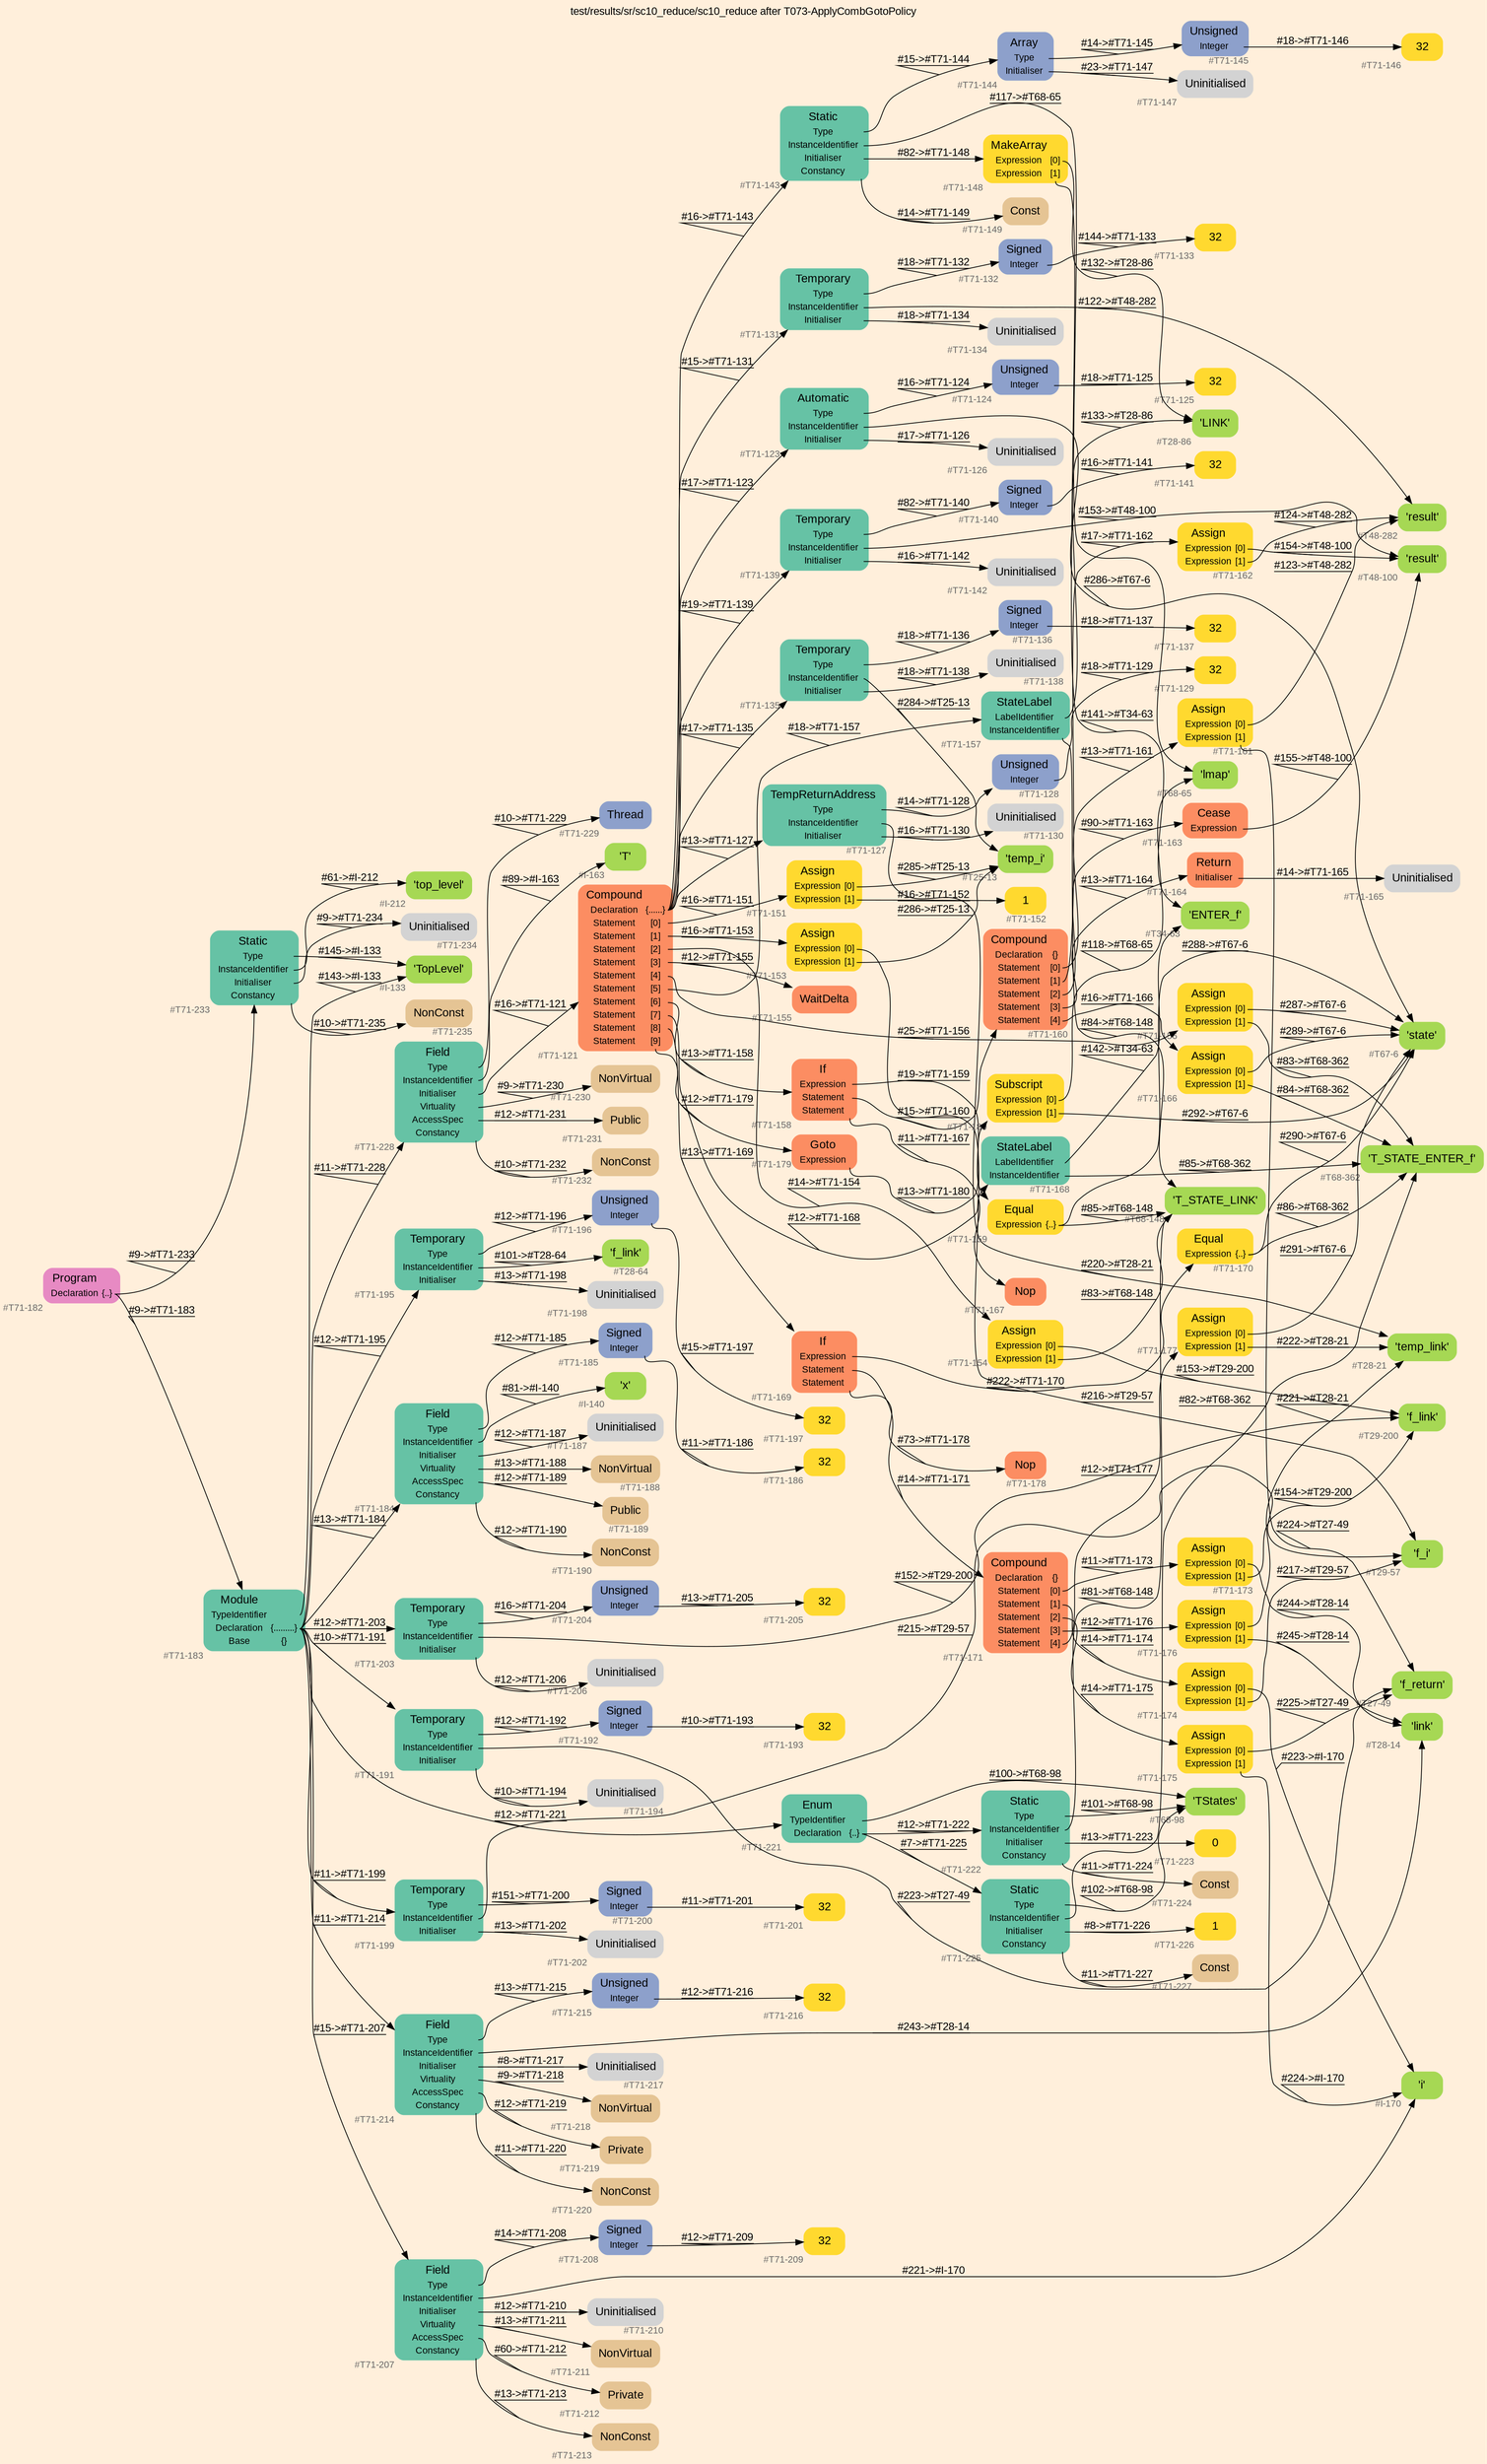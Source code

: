 digraph "test/results/sr/sc10_reduce/sc10_reduce after T073-ApplyCombGotoPolicy" {
label = "test/results/sr/sc10_reduce/sc10_reduce after T073-ApplyCombGotoPolicy"
labelloc = t
graph [
    rankdir = "LR"
    ranksep = 0.3
    bgcolor = antiquewhite1
    color = black
    fontcolor = black
    fontname = "Arial"
];
node [
    fontname = "Arial"
];
edge [
    fontname = "Arial"
];

// -------------------- node figure --------------------
// -------- block #T71-182 ----------
"#T71-182" [
    fillcolor = "/set28/4"
    xlabel = "#T71-182"
    fontsize = "12"
    fontcolor = grey40
    shape = "plaintext"
    label = <<TABLE BORDER="0" CELLBORDER="0" CELLSPACING="0">
     <TR><TD><FONT COLOR="black" POINT-SIZE="15">Program</FONT></TD></TR>
     <TR><TD><FONT COLOR="black" POINT-SIZE="12">Declaration</FONT></TD><TD PORT="port0"><FONT COLOR="black" POINT-SIZE="12">{..}</FONT></TD></TR>
    </TABLE>>
    style = "rounded,filled"
];

// -------- block #T71-183 ----------
"#T71-183" [
    fillcolor = "/set28/1"
    xlabel = "#T71-183"
    fontsize = "12"
    fontcolor = grey40
    shape = "plaintext"
    label = <<TABLE BORDER="0" CELLBORDER="0" CELLSPACING="0">
     <TR><TD><FONT COLOR="black" POINT-SIZE="15">Module</FONT></TD></TR>
     <TR><TD><FONT COLOR="black" POINT-SIZE="12">TypeIdentifier</FONT></TD><TD PORT="port0"></TD></TR>
     <TR><TD><FONT COLOR="black" POINT-SIZE="12">Declaration</FONT></TD><TD PORT="port1"><FONT COLOR="black" POINT-SIZE="12">{.........}</FONT></TD></TR>
     <TR><TD><FONT COLOR="black" POINT-SIZE="12">Base</FONT></TD><TD PORT="port2"><FONT COLOR="black" POINT-SIZE="12">{}</FONT></TD></TR>
    </TABLE>>
    style = "rounded,filled"
];

// -------- block #I-133 ----------
"#I-133" [
    fillcolor = "/set28/5"
    xlabel = "#I-133"
    fontsize = "12"
    fontcolor = grey40
    shape = "plaintext"
    label = <<TABLE BORDER="0" CELLBORDER="0" CELLSPACING="0">
     <TR><TD><FONT COLOR="black" POINT-SIZE="15">'TopLevel'</FONT></TD></TR>
    </TABLE>>
    style = "rounded,filled"
];

// -------- block #T71-184 ----------
"#T71-184" [
    fillcolor = "/set28/1"
    xlabel = "#T71-184"
    fontsize = "12"
    fontcolor = grey40
    shape = "plaintext"
    label = <<TABLE BORDER="0" CELLBORDER="0" CELLSPACING="0">
     <TR><TD><FONT COLOR="black" POINT-SIZE="15">Field</FONT></TD></TR>
     <TR><TD><FONT COLOR="black" POINT-SIZE="12">Type</FONT></TD><TD PORT="port0"></TD></TR>
     <TR><TD><FONT COLOR="black" POINT-SIZE="12">InstanceIdentifier</FONT></TD><TD PORT="port1"></TD></TR>
     <TR><TD><FONT COLOR="black" POINT-SIZE="12">Initialiser</FONT></TD><TD PORT="port2"></TD></TR>
     <TR><TD><FONT COLOR="black" POINT-SIZE="12">Virtuality</FONT></TD><TD PORT="port3"></TD></TR>
     <TR><TD><FONT COLOR="black" POINT-SIZE="12">AccessSpec</FONT></TD><TD PORT="port4"></TD></TR>
     <TR><TD><FONT COLOR="black" POINT-SIZE="12">Constancy</FONT></TD><TD PORT="port5"></TD></TR>
    </TABLE>>
    style = "rounded,filled"
];

// -------- block #T71-185 ----------
"#T71-185" [
    fillcolor = "/set28/3"
    xlabel = "#T71-185"
    fontsize = "12"
    fontcolor = grey40
    shape = "plaintext"
    label = <<TABLE BORDER="0" CELLBORDER="0" CELLSPACING="0">
     <TR><TD><FONT COLOR="black" POINT-SIZE="15">Signed</FONT></TD></TR>
     <TR><TD><FONT COLOR="black" POINT-SIZE="12">Integer</FONT></TD><TD PORT="port0"></TD></TR>
    </TABLE>>
    style = "rounded,filled"
];

// -------- block #T71-186 ----------
"#T71-186" [
    fillcolor = "/set28/6"
    xlabel = "#T71-186"
    fontsize = "12"
    fontcolor = grey40
    shape = "plaintext"
    label = <<TABLE BORDER="0" CELLBORDER="0" CELLSPACING="0">
     <TR><TD><FONT COLOR="black" POINT-SIZE="15">32</FONT></TD></TR>
    </TABLE>>
    style = "rounded,filled"
];

// -------- block #I-140 ----------
"#I-140" [
    fillcolor = "/set28/5"
    xlabel = "#I-140"
    fontsize = "12"
    fontcolor = grey40
    shape = "plaintext"
    label = <<TABLE BORDER="0" CELLBORDER="0" CELLSPACING="0">
     <TR><TD><FONT COLOR="black" POINT-SIZE="15">'x'</FONT></TD></TR>
    </TABLE>>
    style = "rounded,filled"
];

// -------- block #T71-187 ----------
"#T71-187" [
    xlabel = "#T71-187"
    fontsize = "12"
    fontcolor = grey40
    shape = "plaintext"
    label = <<TABLE BORDER="0" CELLBORDER="0" CELLSPACING="0">
     <TR><TD><FONT COLOR="black" POINT-SIZE="15">Uninitialised</FONT></TD></TR>
    </TABLE>>
    style = "rounded,filled"
];

// -------- block #T71-188 ----------
"#T71-188" [
    fillcolor = "/set28/7"
    xlabel = "#T71-188"
    fontsize = "12"
    fontcolor = grey40
    shape = "plaintext"
    label = <<TABLE BORDER="0" CELLBORDER="0" CELLSPACING="0">
     <TR><TD><FONT COLOR="black" POINT-SIZE="15">NonVirtual</FONT></TD></TR>
    </TABLE>>
    style = "rounded,filled"
];

// -------- block #T71-189 ----------
"#T71-189" [
    fillcolor = "/set28/7"
    xlabel = "#T71-189"
    fontsize = "12"
    fontcolor = grey40
    shape = "plaintext"
    label = <<TABLE BORDER="0" CELLBORDER="0" CELLSPACING="0">
     <TR><TD><FONT COLOR="black" POINT-SIZE="15">Public</FONT></TD></TR>
    </TABLE>>
    style = "rounded,filled"
];

// -------- block #T71-190 ----------
"#T71-190" [
    fillcolor = "/set28/7"
    xlabel = "#T71-190"
    fontsize = "12"
    fontcolor = grey40
    shape = "plaintext"
    label = <<TABLE BORDER="0" CELLBORDER="0" CELLSPACING="0">
     <TR><TD><FONT COLOR="black" POINT-SIZE="15">NonConst</FONT></TD></TR>
    </TABLE>>
    style = "rounded,filled"
];

// -------- block #T71-191 ----------
"#T71-191" [
    fillcolor = "/set28/1"
    xlabel = "#T71-191"
    fontsize = "12"
    fontcolor = grey40
    shape = "plaintext"
    label = <<TABLE BORDER="0" CELLBORDER="0" CELLSPACING="0">
     <TR><TD><FONT COLOR="black" POINT-SIZE="15">Temporary</FONT></TD></TR>
     <TR><TD><FONT COLOR="black" POINT-SIZE="12">Type</FONT></TD><TD PORT="port0"></TD></TR>
     <TR><TD><FONT COLOR="black" POINT-SIZE="12">InstanceIdentifier</FONT></TD><TD PORT="port1"></TD></TR>
     <TR><TD><FONT COLOR="black" POINT-SIZE="12">Initialiser</FONT></TD><TD PORT="port2"></TD></TR>
    </TABLE>>
    style = "rounded,filled"
];

// -------- block #T71-192 ----------
"#T71-192" [
    fillcolor = "/set28/3"
    xlabel = "#T71-192"
    fontsize = "12"
    fontcolor = grey40
    shape = "plaintext"
    label = <<TABLE BORDER="0" CELLBORDER="0" CELLSPACING="0">
     <TR><TD><FONT COLOR="black" POINT-SIZE="15">Signed</FONT></TD></TR>
     <TR><TD><FONT COLOR="black" POINT-SIZE="12">Integer</FONT></TD><TD PORT="port0"></TD></TR>
    </TABLE>>
    style = "rounded,filled"
];

// -------- block #T71-193 ----------
"#T71-193" [
    fillcolor = "/set28/6"
    xlabel = "#T71-193"
    fontsize = "12"
    fontcolor = grey40
    shape = "plaintext"
    label = <<TABLE BORDER="0" CELLBORDER="0" CELLSPACING="0">
     <TR><TD><FONT COLOR="black" POINT-SIZE="15">32</FONT></TD></TR>
    </TABLE>>
    style = "rounded,filled"
];

// -------- block #T27-49 ----------
"#T27-49" [
    fillcolor = "/set28/5"
    xlabel = "#T27-49"
    fontsize = "12"
    fontcolor = grey40
    shape = "plaintext"
    label = <<TABLE BORDER="0" CELLBORDER="0" CELLSPACING="0">
     <TR><TD><FONT COLOR="black" POINT-SIZE="15">'f_return'</FONT></TD></TR>
    </TABLE>>
    style = "rounded,filled"
];

// -------- block #T71-194 ----------
"#T71-194" [
    xlabel = "#T71-194"
    fontsize = "12"
    fontcolor = grey40
    shape = "plaintext"
    label = <<TABLE BORDER="0" CELLBORDER="0" CELLSPACING="0">
     <TR><TD><FONT COLOR="black" POINT-SIZE="15">Uninitialised</FONT></TD></TR>
    </TABLE>>
    style = "rounded,filled"
];

// -------- block #T71-195 ----------
"#T71-195" [
    fillcolor = "/set28/1"
    xlabel = "#T71-195"
    fontsize = "12"
    fontcolor = grey40
    shape = "plaintext"
    label = <<TABLE BORDER="0" CELLBORDER="0" CELLSPACING="0">
     <TR><TD><FONT COLOR="black" POINT-SIZE="15">Temporary</FONT></TD></TR>
     <TR><TD><FONT COLOR="black" POINT-SIZE="12">Type</FONT></TD><TD PORT="port0"></TD></TR>
     <TR><TD><FONT COLOR="black" POINT-SIZE="12">InstanceIdentifier</FONT></TD><TD PORT="port1"></TD></TR>
     <TR><TD><FONT COLOR="black" POINT-SIZE="12">Initialiser</FONT></TD><TD PORT="port2"></TD></TR>
    </TABLE>>
    style = "rounded,filled"
];

// -------- block #T71-196 ----------
"#T71-196" [
    fillcolor = "/set28/3"
    xlabel = "#T71-196"
    fontsize = "12"
    fontcolor = grey40
    shape = "plaintext"
    label = <<TABLE BORDER="0" CELLBORDER="0" CELLSPACING="0">
     <TR><TD><FONT COLOR="black" POINT-SIZE="15">Unsigned</FONT></TD></TR>
     <TR><TD><FONT COLOR="black" POINT-SIZE="12">Integer</FONT></TD><TD PORT="port0"></TD></TR>
    </TABLE>>
    style = "rounded,filled"
];

// -------- block #T71-197 ----------
"#T71-197" [
    fillcolor = "/set28/6"
    xlabel = "#T71-197"
    fontsize = "12"
    fontcolor = grey40
    shape = "plaintext"
    label = <<TABLE BORDER="0" CELLBORDER="0" CELLSPACING="0">
     <TR><TD><FONT COLOR="black" POINT-SIZE="15">32</FONT></TD></TR>
    </TABLE>>
    style = "rounded,filled"
];

// -------- block #T28-64 ----------
"#T28-64" [
    fillcolor = "/set28/5"
    xlabel = "#T28-64"
    fontsize = "12"
    fontcolor = grey40
    shape = "plaintext"
    label = <<TABLE BORDER="0" CELLBORDER="0" CELLSPACING="0">
     <TR><TD><FONT COLOR="black" POINT-SIZE="15">'f_link'</FONT></TD></TR>
    </TABLE>>
    style = "rounded,filled"
];

// -------- block #T71-198 ----------
"#T71-198" [
    xlabel = "#T71-198"
    fontsize = "12"
    fontcolor = grey40
    shape = "plaintext"
    label = <<TABLE BORDER="0" CELLBORDER="0" CELLSPACING="0">
     <TR><TD><FONT COLOR="black" POINT-SIZE="15">Uninitialised</FONT></TD></TR>
    </TABLE>>
    style = "rounded,filled"
];

// -------- block #T71-199 ----------
"#T71-199" [
    fillcolor = "/set28/1"
    xlabel = "#T71-199"
    fontsize = "12"
    fontcolor = grey40
    shape = "plaintext"
    label = <<TABLE BORDER="0" CELLBORDER="0" CELLSPACING="0">
     <TR><TD><FONT COLOR="black" POINT-SIZE="15">Temporary</FONT></TD></TR>
     <TR><TD><FONT COLOR="black" POINT-SIZE="12">Type</FONT></TD><TD PORT="port0"></TD></TR>
     <TR><TD><FONT COLOR="black" POINT-SIZE="12">InstanceIdentifier</FONT></TD><TD PORT="port1"></TD></TR>
     <TR><TD><FONT COLOR="black" POINT-SIZE="12">Initialiser</FONT></TD><TD PORT="port2"></TD></TR>
    </TABLE>>
    style = "rounded,filled"
];

// -------- block #T71-200 ----------
"#T71-200" [
    fillcolor = "/set28/3"
    xlabel = "#T71-200"
    fontsize = "12"
    fontcolor = grey40
    shape = "plaintext"
    label = <<TABLE BORDER="0" CELLBORDER="0" CELLSPACING="0">
     <TR><TD><FONT COLOR="black" POINT-SIZE="15">Signed</FONT></TD></TR>
     <TR><TD><FONT COLOR="black" POINT-SIZE="12">Integer</FONT></TD><TD PORT="port0"></TD></TR>
    </TABLE>>
    style = "rounded,filled"
];

// -------- block #T71-201 ----------
"#T71-201" [
    fillcolor = "/set28/6"
    xlabel = "#T71-201"
    fontsize = "12"
    fontcolor = grey40
    shape = "plaintext"
    label = <<TABLE BORDER="0" CELLBORDER="0" CELLSPACING="0">
     <TR><TD><FONT COLOR="black" POINT-SIZE="15">32</FONT></TD></TR>
    </TABLE>>
    style = "rounded,filled"
];

// -------- block #T29-57 ----------
"#T29-57" [
    fillcolor = "/set28/5"
    xlabel = "#T29-57"
    fontsize = "12"
    fontcolor = grey40
    shape = "plaintext"
    label = <<TABLE BORDER="0" CELLBORDER="0" CELLSPACING="0">
     <TR><TD><FONT COLOR="black" POINT-SIZE="15">'f_i'</FONT></TD></TR>
    </TABLE>>
    style = "rounded,filled"
];

// -------- block #T71-202 ----------
"#T71-202" [
    xlabel = "#T71-202"
    fontsize = "12"
    fontcolor = grey40
    shape = "plaintext"
    label = <<TABLE BORDER="0" CELLBORDER="0" CELLSPACING="0">
     <TR><TD><FONT COLOR="black" POINT-SIZE="15">Uninitialised</FONT></TD></TR>
    </TABLE>>
    style = "rounded,filled"
];

// -------- block #T71-203 ----------
"#T71-203" [
    fillcolor = "/set28/1"
    xlabel = "#T71-203"
    fontsize = "12"
    fontcolor = grey40
    shape = "plaintext"
    label = <<TABLE BORDER="0" CELLBORDER="0" CELLSPACING="0">
     <TR><TD><FONT COLOR="black" POINT-SIZE="15">Temporary</FONT></TD></TR>
     <TR><TD><FONT COLOR="black" POINT-SIZE="12">Type</FONT></TD><TD PORT="port0"></TD></TR>
     <TR><TD><FONT COLOR="black" POINT-SIZE="12">InstanceIdentifier</FONT></TD><TD PORT="port1"></TD></TR>
     <TR><TD><FONT COLOR="black" POINT-SIZE="12">Initialiser</FONT></TD><TD PORT="port2"></TD></TR>
    </TABLE>>
    style = "rounded,filled"
];

// -------- block #T71-204 ----------
"#T71-204" [
    fillcolor = "/set28/3"
    xlabel = "#T71-204"
    fontsize = "12"
    fontcolor = grey40
    shape = "plaintext"
    label = <<TABLE BORDER="0" CELLBORDER="0" CELLSPACING="0">
     <TR><TD><FONT COLOR="black" POINT-SIZE="15">Unsigned</FONT></TD></TR>
     <TR><TD><FONT COLOR="black" POINT-SIZE="12">Integer</FONT></TD><TD PORT="port0"></TD></TR>
    </TABLE>>
    style = "rounded,filled"
];

// -------- block #T71-205 ----------
"#T71-205" [
    fillcolor = "/set28/6"
    xlabel = "#T71-205"
    fontsize = "12"
    fontcolor = grey40
    shape = "plaintext"
    label = <<TABLE BORDER="0" CELLBORDER="0" CELLSPACING="0">
     <TR><TD><FONT COLOR="black" POINT-SIZE="15">32</FONT></TD></TR>
    </TABLE>>
    style = "rounded,filled"
];

// -------- block #T29-200 ----------
"#T29-200" [
    fillcolor = "/set28/5"
    xlabel = "#T29-200"
    fontsize = "12"
    fontcolor = grey40
    shape = "plaintext"
    label = <<TABLE BORDER="0" CELLBORDER="0" CELLSPACING="0">
     <TR><TD><FONT COLOR="black" POINT-SIZE="15">'f_link'</FONT></TD></TR>
    </TABLE>>
    style = "rounded,filled"
];

// -------- block #T71-206 ----------
"#T71-206" [
    xlabel = "#T71-206"
    fontsize = "12"
    fontcolor = grey40
    shape = "plaintext"
    label = <<TABLE BORDER="0" CELLBORDER="0" CELLSPACING="0">
     <TR><TD><FONT COLOR="black" POINT-SIZE="15">Uninitialised</FONT></TD></TR>
    </TABLE>>
    style = "rounded,filled"
];

// -------- block #T71-207 ----------
"#T71-207" [
    fillcolor = "/set28/1"
    xlabel = "#T71-207"
    fontsize = "12"
    fontcolor = grey40
    shape = "plaintext"
    label = <<TABLE BORDER="0" CELLBORDER="0" CELLSPACING="0">
     <TR><TD><FONT COLOR="black" POINT-SIZE="15">Field</FONT></TD></TR>
     <TR><TD><FONT COLOR="black" POINT-SIZE="12">Type</FONT></TD><TD PORT="port0"></TD></TR>
     <TR><TD><FONT COLOR="black" POINT-SIZE="12">InstanceIdentifier</FONT></TD><TD PORT="port1"></TD></TR>
     <TR><TD><FONT COLOR="black" POINT-SIZE="12">Initialiser</FONT></TD><TD PORT="port2"></TD></TR>
     <TR><TD><FONT COLOR="black" POINT-SIZE="12">Virtuality</FONT></TD><TD PORT="port3"></TD></TR>
     <TR><TD><FONT COLOR="black" POINT-SIZE="12">AccessSpec</FONT></TD><TD PORT="port4"></TD></TR>
     <TR><TD><FONT COLOR="black" POINT-SIZE="12">Constancy</FONT></TD><TD PORT="port5"></TD></TR>
    </TABLE>>
    style = "rounded,filled"
];

// -------- block #T71-208 ----------
"#T71-208" [
    fillcolor = "/set28/3"
    xlabel = "#T71-208"
    fontsize = "12"
    fontcolor = grey40
    shape = "plaintext"
    label = <<TABLE BORDER="0" CELLBORDER="0" CELLSPACING="0">
     <TR><TD><FONT COLOR="black" POINT-SIZE="15">Signed</FONT></TD></TR>
     <TR><TD><FONT COLOR="black" POINT-SIZE="12">Integer</FONT></TD><TD PORT="port0"></TD></TR>
    </TABLE>>
    style = "rounded,filled"
];

// -------- block #T71-209 ----------
"#T71-209" [
    fillcolor = "/set28/6"
    xlabel = "#T71-209"
    fontsize = "12"
    fontcolor = grey40
    shape = "plaintext"
    label = <<TABLE BORDER="0" CELLBORDER="0" CELLSPACING="0">
     <TR><TD><FONT COLOR="black" POINT-SIZE="15">32</FONT></TD></TR>
    </TABLE>>
    style = "rounded,filled"
];

// -------- block #I-170 ----------
"#I-170" [
    fillcolor = "/set28/5"
    xlabel = "#I-170"
    fontsize = "12"
    fontcolor = grey40
    shape = "plaintext"
    label = <<TABLE BORDER="0" CELLBORDER="0" CELLSPACING="0">
     <TR><TD><FONT COLOR="black" POINT-SIZE="15">'i'</FONT></TD></TR>
    </TABLE>>
    style = "rounded,filled"
];

// -------- block #T71-210 ----------
"#T71-210" [
    xlabel = "#T71-210"
    fontsize = "12"
    fontcolor = grey40
    shape = "plaintext"
    label = <<TABLE BORDER="0" CELLBORDER="0" CELLSPACING="0">
     <TR><TD><FONT COLOR="black" POINT-SIZE="15">Uninitialised</FONT></TD></TR>
    </TABLE>>
    style = "rounded,filled"
];

// -------- block #T71-211 ----------
"#T71-211" [
    fillcolor = "/set28/7"
    xlabel = "#T71-211"
    fontsize = "12"
    fontcolor = grey40
    shape = "plaintext"
    label = <<TABLE BORDER="0" CELLBORDER="0" CELLSPACING="0">
     <TR><TD><FONT COLOR="black" POINT-SIZE="15">NonVirtual</FONT></TD></TR>
    </TABLE>>
    style = "rounded,filled"
];

// -------- block #T71-212 ----------
"#T71-212" [
    fillcolor = "/set28/7"
    xlabel = "#T71-212"
    fontsize = "12"
    fontcolor = grey40
    shape = "plaintext"
    label = <<TABLE BORDER="0" CELLBORDER="0" CELLSPACING="0">
     <TR><TD><FONT COLOR="black" POINT-SIZE="15">Private</FONT></TD></TR>
    </TABLE>>
    style = "rounded,filled"
];

// -------- block #T71-213 ----------
"#T71-213" [
    fillcolor = "/set28/7"
    xlabel = "#T71-213"
    fontsize = "12"
    fontcolor = grey40
    shape = "plaintext"
    label = <<TABLE BORDER="0" CELLBORDER="0" CELLSPACING="0">
     <TR><TD><FONT COLOR="black" POINT-SIZE="15">NonConst</FONT></TD></TR>
    </TABLE>>
    style = "rounded,filled"
];

// -------- block #T71-214 ----------
"#T71-214" [
    fillcolor = "/set28/1"
    xlabel = "#T71-214"
    fontsize = "12"
    fontcolor = grey40
    shape = "plaintext"
    label = <<TABLE BORDER="0" CELLBORDER="0" CELLSPACING="0">
     <TR><TD><FONT COLOR="black" POINT-SIZE="15">Field</FONT></TD></TR>
     <TR><TD><FONT COLOR="black" POINT-SIZE="12">Type</FONT></TD><TD PORT="port0"></TD></TR>
     <TR><TD><FONT COLOR="black" POINT-SIZE="12">InstanceIdentifier</FONT></TD><TD PORT="port1"></TD></TR>
     <TR><TD><FONT COLOR="black" POINT-SIZE="12">Initialiser</FONT></TD><TD PORT="port2"></TD></TR>
     <TR><TD><FONT COLOR="black" POINT-SIZE="12">Virtuality</FONT></TD><TD PORT="port3"></TD></TR>
     <TR><TD><FONT COLOR="black" POINT-SIZE="12">AccessSpec</FONT></TD><TD PORT="port4"></TD></TR>
     <TR><TD><FONT COLOR="black" POINT-SIZE="12">Constancy</FONT></TD><TD PORT="port5"></TD></TR>
    </TABLE>>
    style = "rounded,filled"
];

// -------- block #T71-215 ----------
"#T71-215" [
    fillcolor = "/set28/3"
    xlabel = "#T71-215"
    fontsize = "12"
    fontcolor = grey40
    shape = "plaintext"
    label = <<TABLE BORDER="0" CELLBORDER="0" CELLSPACING="0">
     <TR><TD><FONT COLOR="black" POINT-SIZE="15">Unsigned</FONT></TD></TR>
     <TR><TD><FONT COLOR="black" POINT-SIZE="12">Integer</FONT></TD><TD PORT="port0"></TD></TR>
    </TABLE>>
    style = "rounded,filled"
];

// -------- block #T71-216 ----------
"#T71-216" [
    fillcolor = "/set28/6"
    xlabel = "#T71-216"
    fontsize = "12"
    fontcolor = grey40
    shape = "plaintext"
    label = <<TABLE BORDER="0" CELLBORDER="0" CELLSPACING="0">
     <TR><TD><FONT COLOR="black" POINT-SIZE="15">32</FONT></TD></TR>
    </TABLE>>
    style = "rounded,filled"
];

// -------- block #T28-14 ----------
"#T28-14" [
    fillcolor = "/set28/5"
    xlabel = "#T28-14"
    fontsize = "12"
    fontcolor = grey40
    shape = "plaintext"
    label = <<TABLE BORDER="0" CELLBORDER="0" CELLSPACING="0">
     <TR><TD><FONT COLOR="black" POINT-SIZE="15">'link'</FONT></TD></TR>
    </TABLE>>
    style = "rounded,filled"
];

// -------- block #T71-217 ----------
"#T71-217" [
    xlabel = "#T71-217"
    fontsize = "12"
    fontcolor = grey40
    shape = "plaintext"
    label = <<TABLE BORDER="0" CELLBORDER="0" CELLSPACING="0">
     <TR><TD><FONT COLOR="black" POINT-SIZE="15">Uninitialised</FONT></TD></TR>
    </TABLE>>
    style = "rounded,filled"
];

// -------- block #T71-218 ----------
"#T71-218" [
    fillcolor = "/set28/7"
    xlabel = "#T71-218"
    fontsize = "12"
    fontcolor = grey40
    shape = "plaintext"
    label = <<TABLE BORDER="0" CELLBORDER="0" CELLSPACING="0">
     <TR><TD><FONT COLOR="black" POINT-SIZE="15">NonVirtual</FONT></TD></TR>
    </TABLE>>
    style = "rounded,filled"
];

// -------- block #T71-219 ----------
"#T71-219" [
    fillcolor = "/set28/7"
    xlabel = "#T71-219"
    fontsize = "12"
    fontcolor = grey40
    shape = "plaintext"
    label = <<TABLE BORDER="0" CELLBORDER="0" CELLSPACING="0">
     <TR><TD><FONT COLOR="black" POINT-SIZE="15">Private</FONT></TD></TR>
    </TABLE>>
    style = "rounded,filled"
];

// -------- block #T71-220 ----------
"#T71-220" [
    fillcolor = "/set28/7"
    xlabel = "#T71-220"
    fontsize = "12"
    fontcolor = grey40
    shape = "plaintext"
    label = <<TABLE BORDER="0" CELLBORDER="0" CELLSPACING="0">
     <TR><TD><FONT COLOR="black" POINT-SIZE="15">NonConst</FONT></TD></TR>
    </TABLE>>
    style = "rounded,filled"
];

// -------- block #T71-221 ----------
"#T71-221" [
    fillcolor = "/set28/1"
    xlabel = "#T71-221"
    fontsize = "12"
    fontcolor = grey40
    shape = "plaintext"
    label = <<TABLE BORDER="0" CELLBORDER="0" CELLSPACING="0">
     <TR><TD><FONT COLOR="black" POINT-SIZE="15">Enum</FONT></TD></TR>
     <TR><TD><FONT COLOR="black" POINT-SIZE="12">TypeIdentifier</FONT></TD><TD PORT="port0"></TD></TR>
     <TR><TD><FONT COLOR="black" POINT-SIZE="12">Declaration</FONT></TD><TD PORT="port1"><FONT COLOR="black" POINT-SIZE="12">{..}</FONT></TD></TR>
    </TABLE>>
    style = "rounded,filled"
];

// -------- block #T68-98 ----------
"#T68-98" [
    fillcolor = "/set28/5"
    xlabel = "#T68-98"
    fontsize = "12"
    fontcolor = grey40
    shape = "plaintext"
    label = <<TABLE BORDER="0" CELLBORDER="0" CELLSPACING="0">
     <TR><TD><FONT COLOR="black" POINT-SIZE="15">'TStates'</FONT></TD></TR>
    </TABLE>>
    style = "rounded,filled"
];

// -------- block #T71-222 ----------
"#T71-222" [
    fillcolor = "/set28/1"
    xlabel = "#T71-222"
    fontsize = "12"
    fontcolor = grey40
    shape = "plaintext"
    label = <<TABLE BORDER="0" CELLBORDER="0" CELLSPACING="0">
     <TR><TD><FONT COLOR="black" POINT-SIZE="15">Static</FONT></TD></TR>
     <TR><TD><FONT COLOR="black" POINT-SIZE="12">Type</FONT></TD><TD PORT="port0"></TD></TR>
     <TR><TD><FONT COLOR="black" POINT-SIZE="12">InstanceIdentifier</FONT></TD><TD PORT="port1"></TD></TR>
     <TR><TD><FONT COLOR="black" POINT-SIZE="12">Initialiser</FONT></TD><TD PORT="port2"></TD></TR>
     <TR><TD><FONT COLOR="black" POINT-SIZE="12">Constancy</FONT></TD><TD PORT="port3"></TD></TR>
    </TABLE>>
    style = "rounded,filled"
];

// -------- block #T68-148 ----------
"#T68-148" [
    fillcolor = "/set28/5"
    xlabel = "#T68-148"
    fontsize = "12"
    fontcolor = grey40
    shape = "plaintext"
    label = <<TABLE BORDER="0" CELLBORDER="0" CELLSPACING="0">
     <TR><TD><FONT COLOR="black" POINT-SIZE="15">'T_STATE_LINK'</FONT></TD></TR>
    </TABLE>>
    style = "rounded,filled"
];

// -------- block #T71-223 ----------
"#T71-223" [
    fillcolor = "/set28/6"
    xlabel = "#T71-223"
    fontsize = "12"
    fontcolor = grey40
    shape = "plaintext"
    label = <<TABLE BORDER="0" CELLBORDER="0" CELLSPACING="0">
     <TR><TD><FONT COLOR="black" POINT-SIZE="15">0</FONT></TD></TR>
    </TABLE>>
    style = "rounded,filled"
];

// -------- block #T71-224 ----------
"#T71-224" [
    fillcolor = "/set28/7"
    xlabel = "#T71-224"
    fontsize = "12"
    fontcolor = grey40
    shape = "plaintext"
    label = <<TABLE BORDER="0" CELLBORDER="0" CELLSPACING="0">
     <TR><TD><FONT COLOR="black" POINT-SIZE="15">Const</FONT></TD></TR>
    </TABLE>>
    style = "rounded,filled"
];

// -------- block #T71-225 ----------
"#T71-225" [
    fillcolor = "/set28/1"
    xlabel = "#T71-225"
    fontsize = "12"
    fontcolor = grey40
    shape = "plaintext"
    label = <<TABLE BORDER="0" CELLBORDER="0" CELLSPACING="0">
     <TR><TD><FONT COLOR="black" POINT-SIZE="15">Static</FONT></TD></TR>
     <TR><TD><FONT COLOR="black" POINT-SIZE="12">Type</FONT></TD><TD PORT="port0"></TD></TR>
     <TR><TD><FONT COLOR="black" POINT-SIZE="12">InstanceIdentifier</FONT></TD><TD PORT="port1"></TD></TR>
     <TR><TD><FONT COLOR="black" POINT-SIZE="12">Initialiser</FONT></TD><TD PORT="port2"></TD></TR>
     <TR><TD><FONT COLOR="black" POINT-SIZE="12">Constancy</FONT></TD><TD PORT="port3"></TD></TR>
    </TABLE>>
    style = "rounded,filled"
];

// -------- block #T68-362 ----------
"#T68-362" [
    fillcolor = "/set28/5"
    xlabel = "#T68-362"
    fontsize = "12"
    fontcolor = grey40
    shape = "plaintext"
    label = <<TABLE BORDER="0" CELLBORDER="0" CELLSPACING="0">
     <TR><TD><FONT COLOR="black" POINT-SIZE="15">'T_STATE_ENTER_f'</FONT></TD></TR>
    </TABLE>>
    style = "rounded,filled"
];

// -------- block #T71-226 ----------
"#T71-226" [
    fillcolor = "/set28/6"
    xlabel = "#T71-226"
    fontsize = "12"
    fontcolor = grey40
    shape = "plaintext"
    label = <<TABLE BORDER="0" CELLBORDER="0" CELLSPACING="0">
     <TR><TD><FONT COLOR="black" POINT-SIZE="15">1</FONT></TD></TR>
    </TABLE>>
    style = "rounded,filled"
];

// -------- block #T71-227 ----------
"#T71-227" [
    fillcolor = "/set28/7"
    xlabel = "#T71-227"
    fontsize = "12"
    fontcolor = grey40
    shape = "plaintext"
    label = <<TABLE BORDER="0" CELLBORDER="0" CELLSPACING="0">
     <TR><TD><FONT COLOR="black" POINT-SIZE="15">Const</FONT></TD></TR>
    </TABLE>>
    style = "rounded,filled"
];

// -------- block #T71-228 ----------
"#T71-228" [
    fillcolor = "/set28/1"
    xlabel = "#T71-228"
    fontsize = "12"
    fontcolor = grey40
    shape = "plaintext"
    label = <<TABLE BORDER="0" CELLBORDER="0" CELLSPACING="0">
     <TR><TD><FONT COLOR="black" POINT-SIZE="15">Field</FONT></TD></TR>
     <TR><TD><FONT COLOR="black" POINT-SIZE="12">Type</FONT></TD><TD PORT="port0"></TD></TR>
     <TR><TD><FONT COLOR="black" POINT-SIZE="12">InstanceIdentifier</FONT></TD><TD PORT="port1"></TD></TR>
     <TR><TD><FONT COLOR="black" POINT-SIZE="12">Initialiser</FONT></TD><TD PORT="port2"></TD></TR>
     <TR><TD><FONT COLOR="black" POINT-SIZE="12">Virtuality</FONT></TD><TD PORT="port3"></TD></TR>
     <TR><TD><FONT COLOR="black" POINT-SIZE="12">AccessSpec</FONT></TD><TD PORT="port4"></TD></TR>
     <TR><TD><FONT COLOR="black" POINT-SIZE="12">Constancy</FONT></TD><TD PORT="port5"></TD></TR>
    </TABLE>>
    style = "rounded,filled"
];

// -------- block #T71-229 ----------
"#T71-229" [
    fillcolor = "/set28/3"
    xlabel = "#T71-229"
    fontsize = "12"
    fontcolor = grey40
    shape = "plaintext"
    label = <<TABLE BORDER="0" CELLBORDER="0" CELLSPACING="0">
     <TR><TD><FONT COLOR="black" POINT-SIZE="15">Thread</FONT></TD></TR>
    </TABLE>>
    style = "rounded,filled"
];

// -------- block #I-163 ----------
"#I-163" [
    fillcolor = "/set28/5"
    xlabel = "#I-163"
    fontsize = "12"
    fontcolor = grey40
    shape = "plaintext"
    label = <<TABLE BORDER="0" CELLBORDER="0" CELLSPACING="0">
     <TR><TD><FONT COLOR="black" POINT-SIZE="15">'T'</FONT></TD></TR>
    </TABLE>>
    style = "rounded,filled"
];

// -------- block #T71-121 ----------
"#T71-121" [
    fillcolor = "/set28/2"
    xlabel = "#T71-121"
    fontsize = "12"
    fontcolor = grey40
    shape = "plaintext"
    label = <<TABLE BORDER="0" CELLBORDER="0" CELLSPACING="0">
     <TR><TD><FONT COLOR="black" POINT-SIZE="15">Compound</FONT></TD></TR>
     <TR><TD><FONT COLOR="black" POINT-SIZE="12">Declaration</FONT></TD><TD PORT="port0"><FONT COLOR="black" POINT-SIZE="12">{......}</FONT></TD></TR>
     <TR><TD><FONT COLOR="black" POINT-SIZE="12">Statement</FONT></TD><TD PORT="port1"><FONT COLOR="black" POINT-SIZE="12">[0]</FONT></TD></TR>
     <TR><TD><FONT COLOR="black" POINT-SIZE="12">Statement</FONT></TD><TD PORT="port2"><FONT COLOR="black" POINT-SIZE="12">[1]</FONT></TD></TR>
     <TR><TD><FONT COLOR="black" POINT-SIZE="12">Statement</FONT></TD><TD PORT="port3"><FONT COLOR="black" POINT-SIZE="12">[2]</FONT></TD></TR>
     <TR><TD><FONT COLOR="black" POINT-SIZE="12">Statement</FONT></TD><TD PORT="port4"><FONT COLOR="black" POINT-SIZE="12">[3]</FONT></TD></TR>
     <TR><TD><FONT COLOR="black" POINT-SIZE="12">Statement</FONT></TD><TD PORT="port5"><FONT COLOR="black" POINT-SIZE="12">[4]</FONT></TD></TR>
     <TR><TD><FONT COLOR="black" POINT-SIZE="12">Statement</FONT></TD><TD PORT="port6"><FONT COLOR="black" POINT-SIZE="12">[5]</FONT></TD></TR>
     <TR><TD><FONT COLOR="black" POINT-SIZE="12">Statement</FONT></TD><TD PORT="port7"><FONT COLOR="black" POINT-SIZE="12">[6]</FONT></TD></TR>
     <TR><TD><FONT COLOR="black" POINT-SIZE="12">Statement</FONT></TD><TD PORT="port8"><FONT COLOR="black" POINT-SIZE="12">[7]</FONT></TD></TR>
     <TR><TD><FONT COLOR="black" POINT-SIZE="12">Statement</FONT></TD><TD PORT="port9"><FONT COLOR="black" POINT-SIZE="12">[8]</FONT></TD></TR>
     <TR><TD><FONT COLOR="black" POINT-SIZE="12">Statement</FONT></TD><TD PORT="port10"><FONT COLOR="black" POINT-SIZE="12">[9]</FONT></TD></TR>
    </TABLE>>
    style = "rounded,filled"
];

// -------- block #T71-123 ----------
"#T71-123" [
    fillcolor = "/set28/1"
    xlabel = "#T71-123"
    fontsize = "12"
    fontcolor = grey40
    shape = "plaintext"
    label = <<TABLE BORDER="0" CELLBORDER="0" CELLSPACING="0">
     <TR><TD><FONT COLOR="black" POINT-SIZE="15">Automatic</FONT></TD></TR>
     <TR><TD><FONT COLOR="black" POINT-SIZE="12">Type</FONT></TD><TD PORT="port0"></TD></TR>
     <TR><TD><FONT COLOR="black" POINT-SIZE="12">InstanceIdentifier</FONT></TD><TD PORT="port1"></TD></TR>
     <TR><TD><FONT COLOR="black" POINT-SIZE="12">Initialiser</FONT></TD><TD PORT="port2"></TD></TR>
    </TABLE>>
    style = "rounded,filled"
];

// -------- block #T71-124 ----------
"#T71-124" [
    fillcolor = "/set28/3"
    xlabel = "#T71-124"
    fontsize = "12"
    fontcolor = grey40
    shape = "plaintext"
    label = <<TABLE BORDER="0" CELLBORDER="0" CELLSPACING="0">
     <TR><TD><FONT COLOR="black" POINT-SIZE="15">Unsigned</FONT></TD></TR>
     <TR><TD><FONT COLOR="black" POINT-SIZE="12">Integer</FONT></TD><TD PORT="port0"></TD></TR>
    </TABLE>>
    style = "rounded,filled"
];

// -------- block #T71-125 ----------
"#T71-125" [
    fillcolor = "/set28/6"
    xlabel = "#T71-125"
    fontsize = "12"
    fontcolor = grey40
    shape = "plaintext"
    label = <<TABLE BORDER="0" CELLBORDER="0" CELLSPACING="0">
     <TR><TD><FONT COLOR="black" POINT-SIZE="15">32</FONT></TD></TR>
    </TABLE>>
    style = "rounded,filled"
];

// -------- block #T67-6 ----------
"#T67-6" [
    fillcolor = "/set28/5"
    xlabel = "#T67-6"
    fontsize = "12"
    fontcolor = grey40
    shape = "plaintext"
    label = <<TABLE BORDER="0" CELLBORDER="0" CELLSPACING="0">
     <TR><TD><FONT COLOR="black" POINT-SIZE="15">'state'</FONT></TD></TR>
    </TABLE>>
    style = "rounded,filled"
];

// -------- block #T71-126 ----------
"#T71-126" [
    xlabel = "#T71-126"
    fontsize = "12"
    fontcolor = grey40
    shape = "plaintext"
    label = <<TABLE BORDER="0" CELLBORDER="0" CELLSPACING="0">
     <TR><TD><FONT COLOR="black" POINT-SIZE="15">Uninitialised</FONT></TD></TR>
    </TABLE>>
    style = "rounded,filled"
];

// -------- block #T71-127 ----------
"#T71-127" [
    fillcolor = "/set28/1"
    xlabel = "#T71-127"
    fontsize = "12"
    fontcolor = grey40
    shape = "plaintext"
    label = <<TABLE BORDER="0" CELLBORDER="0" CELLSPACING="0">
     <TR><TD><FONT COLOR="black" POINT-SIZE="15">TempReturnAddress</FONT></TD></TR>
     <TR><TD><FONT COLOR="black" POINT-SIZE="12">Type</FONT></TD><TD PORT="port0"></TD></TR>
     <TR><TD><FONT COLOR="black" POINT-SIZE="12">InstanceIdentifier</FONT></TD><TD PORT="port1"></TD></TR>
     <TR><TD><FONT COLOR="black" POINT-SIZE="12">Initialiser</FONT></TD><TD PORT="port2"></TD></TR>
    </TABLE>>
    style = "rounded,filled"
];

// -------- block #T71-128 ----------
"#T71-128" [
    fillcolor = "/set28/3"
    xlabel = "#T71-128"
    fontsize = "12"
    fontcolor = grey40
    shape = "plaintext"
    label = <<TABLE BORDER="0" CELLBORDER="0" CELLSPACING="0">
     <TR><TD><FONT COLOR="black" POINT-SIZE="15">Unsigned</FONT></TD></TR>
     <TR><TD><FONT COLOR="black" POINT-SIZE="12">Integer</FONT></TD><TD PORT="port0"></TD></TR>
    </TABLE>>
    style = "rounded,filled"
];

// -------- block #T71-129 ----------
"#T71-129" [
    fillcolor = "/set28/6"
    xlabel = "#T71-129"
    fontsize = "12"
    fontcolor = grey40
    shape = "plaintext"
    label = <<TABLE BORDER="0" CELLBORDER="0" CELLSPACING="0">
     <TR><TD><FONT COLOR="black" POINT-SIZE="15">32</FONT></TD></TR>
    </TABLE>>
    style = "rounded,filled"
];

// -------- block #T28-21 ----------
"#T28-21" [
    fillcolor = "/set28/5"
    xlabel = "#T28-21"
    fontsize = "12"
    fontcolor = grey40
    shape = "plaintext"
    label = <<TABLE BORDER="0" CELLBORDER="0" CELLSPACING="0">
     <TR><TD><FONT COLOR="black" POINT-SIZE="15">'temp_link'</FONT></TD></TR>
    </TABLE>>
    style = "rounded,filled"
];

// -------- block #T71-130 ----------
"#T71-130" [
    xlabel = "#T71-130"
    fontsize = "12"
    fontcolor = grey40
    shape = "plaintext"
    label = <<TABLE BORDER="0" CELLBORDER="0" CELLSPACING="0">
     <TR><TD><FONT COLOR="black" POINT-SIZE="15">Uninitialised</FONT></TD></TR>
    </TABLE>>
    style = "rounded,filled"
];

// -------- block #T71-131 ----------
"#T71-131" [
    fillcolor = "/set28/1"
    xlabel = "#T71-131"
    fontsize = "12"
    fontcolor = grey40
    shape = "plaintext"
    label = <<TABLE BORDER="0" CELLBORDER="0" CELLSPACING="0">
     <TR><TD><FONT COLOR="black" POINT-SIZE="15">Temporary</FONT></TD></TR>
     <TR><TD><FONT COLOR="black" POINT-SIZE="12">Type</FONT></TD><TD PORT="port0"></TD></TR>
     <TR><TD><FONT COLOR="black" POINT-SIZE="12">InstanceIdentifier</FONT></TD><TD PORT="port1"></TD></TR>
     <TR><TD><FONT COLOR="black" POINT-SIZE="12">Initialiser</FONT></TD><TD PORT="port2"></TD></TR>
    </TABLE>>
    style = "rounded,filled"
];

// -------- block #T71-132 ----------
"#T71-132" [
    fillcolor = "/set28/3"
    xlabel = "#T71-132"
    fontsize = "12"
    fontcolor = grey40
    shape = "plaintext"
    label = <<TABLE BORDER="0" CELLBORDER="0" CELLSPACING="0">
     <TR><TD><FONT COLOR="black" POINT-SIZE="15">Signed</FONT></TD></TR>
     <TR><TD><FONT COLOR="black" POINT-SIZE="12">Integer</FONT></TD><TD PORT="port0"></TD></TR>
    </TABLE>>
    style = "rounded,filled"
];

// -------- block #T71-133 ----------
"#T71-133" [
    fillcolor = "/set28/6"
    xlabel = "#T71-133"
    fontsize = "12"
    fontcolor = grey40
    shape = "plaintext"
    label = <<TABLE BORDER="0" CELLBORDER="0" CELLSPACING="0">
     <TR><TD><FONT COLOR="black" POINT-SIZE="15">32</FONT></TD></TR>
    </TABLE>>
    style = "rounded,filled"
];

// -------- block #T48-282 ----------
"#T48-282" [
    fillcolor = "/set28/5"
    xlabel = "#T48-282"
    fontsize = "12"
    fontcolor = grey40
    shape = "plaintext"
    label = <<TABLE BORDER="0" CELLBORDER="0" CELLSPACING="0">
     <TR><TD><FONT COLOR="black" POINT-SIZE="15">'result'</FONT></TD></TR>
    </TABLE>>
    style = "rounded,filled"
];

// -------- block #T71-134 ----------
"#T71-134" [
    xlabel = "#T71-134"
    fontsize = "12"
    fontcolor = grey40
    shape = "plaintext"
    label = <<TABLE BORDER="0" CELLBORDER="0" CELLSPACING="0">
     <TR><TD><FONT COLOR="black" POINT-SIZE="15">Uninitialised</FONT></TD></TR>
    </TABLE>>
    style = "rounded,filled"
];

// -------- block #T71-135 ----------
"#T71-135" [
    fillcolor = "/set28/1"
    xlabel = "#T71-135"
    fontsize = "12"
    fontcolor = grey40
    shape = "plaintext"
    label = <<TABLE BORDER="0" CELLBORDER="0" CELLSPACING="0">
     <TR><TD><FONT COLOR="black" POINT-SIZE="15">Temporary</FONT></TD></TR>
     <TR><TD><FONT COLOR="black" POINT-SIZE="12">Type</FONT></TD><TD PORT="port0"></TD></TR>
     <TR><TD><FONT COLOR="black" POINT-SIZE="12">InstanceIdentifier</FONT></TD><TD PORT="port1"></TD></TR>
     <TR><TD><FONT COLOR="black" POINT-SIZE="12">Initialiser</FONT></TD><TD PORT="port2"></TD></TR>
    </TABLE>>
    style = "rounded,filled"
];

// -------- block #T71-136 ----------
"#T71-136" [
    fillcolor = "/set28/3"
    xlabel = "#T71-136"
    fontsize = "12"
    fontcolor = grey40
    shape = "plaintext"
    label = <<TABLE BORDER="0" CELLBORDER="0" CELLSPACING="0">
     <TR><TD><FONT COLOR="black" POINT-SIZE="15">Signed</FONT></TD></TR>
     <TR><TD><FONT COLOR="black" POINT-SIZE="12">Integer</FONT></TD><TD PORT="port0"></TD></TR>
    </TABLE>>
    style = "rounded,filled"
];

// -------- block #T71-137 ----------
"#T71-137" [
    fillcolor = "/set28/6"
    xlabel = "#T71-137"
    fontsize = "12"
    fontcolor = grey40
    shape = "plaintext"
    label = <<TABLE BORDER="0" CELLBORDER="0" CELLSPACING="0">
     <TR><TD><FONT COLOR="black" POINT-SIZE="15">32</FONT></TD></TR>
    </TABLE>>
    style = "rounded,filled"
];

// -------- block #T25-13 ----------
"#T25-13" [
    fillcolor = "/set28/5"
    xlabel = "#T25-13"
    fontsize = "12"
    fontcolor = grey40
    shape = "plaintext"
    label = <<TABLE BORDER="0" CELLBORDER="0" CELLSPACING="0">
     <TR><TD><FONT COLOR="black" POINT-SIZE="15">'temp_i'</FONT></TD></TR>
    </TABLE>>
    style = "rounded,filled"
];

// -------- block #T71-138 ----------
"#T71-138" [
    xlabel = "#T71-138"
    fontsize = "12"
    fontcolor = grey40
    shape = "plaintext"
    label = <<TABLE BORDER="0" CELLBORDER="0" CELLSPACING="0">
     <TR><TD><FONT COLOR="black" POINT-SIZE="15">Uninitialised</FONT></TD></TR>
    </TABLE>>
    style = "rounded,filled"
];

// -------- block #T71-139 ----------
"#T71-139" [
    fillcolor = "/set28/1"
    xlabel = "#T71-139"
    fontsize = "12"
    fontcolor = grey40
    shape = "plaintext"
    label = <<TABLE BORDER="0" CELLBORDER="0" CELLSPACING="0">
     <TR><TD><FONT COLOR="black" POINT-SIZE="15">Temporary</FONT></TD></TR>
     <TR><TD><FONT COLOR="black" POINT-SIZE="12">Type</FONT></TD><TD PORT="port0"></TD></TR>
     <TR><TD><FONT COLOR="black" POINT-SIZE="12">InstanceIdentifier</FONT></TD><TD PORT="port1"></TD></TR>
     <TR><TD><FONT COLOR="black" POINT-SIZE="12">Initialiser</FONT></TD><TD PORT="port2"></TD></TR>
    </TABLE>>
    style = "rounded,filled"
];

// -------- block #T71-140 ----------
"#T71-140" [
    fillcolor = "/set28/3"
    xlabel = "#T71-140"
    fontsize = "12"
    fontcolor = grey40
    shape = "plaintext"
    label = <<TABLE BORDER="0" CELLBORDER="0" CELLSPACING="0">
     <TR><TD><FONT COLOR="black" POINT-SIZE="15">Signed</FONT></TD></TR>
     <TR><TD><FONT COLOR="black" POINT-SIZE="12">Integer</FONT></TD><TD PORT="port0"></TD></TR>
    </TABLE>>
    style = "rounded,filled"
];

// -------- block #T71-141 ----------
"#T71-141" [
    fillcolor = "/set28/6"
    xlabel = "#T71-141"
    fontsize = "12"
    fontcolor = grey40
    shape = "plaintext"
    label = <<TABLE BORDER="0" CELLBORDER="0" CELLSPACING="0">
     <TR><TD><FONT COLOR="black" POINT-SIZE="15">32</FONT></TD></TR>
    </TABLE>>
    style = "rounded,filled"
];

// -------- block #T48-100 ----------
"#T48-100" [
    fillcolor = "/set28/5"
    xlabel = "#T48-100"
    fontsize = "12"
    fontcolor = grey40
    shape = "plaintext"
    label = <<TABLE BORDER="0" CELLBORDER="0" CELLSPACING="0">
     <TR><TD><FONT COLOR="black" POINT-SIZE="15">'result'</FONT></TD></TR>
    </TABLE>>
    style = "rounded,filled"
];

// -------- block #T71-142 ----------
"#T71-142" [
    xlabel = "#T71-142"
    fontsize = "12"
    fontcolor = grey40
    shape = "plaintext"
    label = <<TABLE BORDER="0" CELLBORDER="0" CELLSPACING="0">
     <TR><TD><FONT COLOR="black" POINT-SIZE="15">Uninitialised</FONT></TD></TR>
    </TABLE>>
    style = "rounded,filled"
];

// -------- block #T71-143 ----------
"#T71-143" [
    fillcolor = "/set28/1"
    xlabel = "#T71-143"
    fontsize = "12"
    fontcolor = grey40
    shape = "plaintext"
    label = <<TABLE BORDER="0" CELLBORDER="0" CELLSPACING="0">
     <TR><TD><FONT COLOR="black" POINT-SIZE="15">Static</FONT></TD></TR>
     <TR><TD><FONT COLOR="black" POINT-SIZE="12">Type</FONT></TD><TD PORT="port0"></TD></TR>
     <TR><TD><FONT COLOR="black" POINT-SIZE="12">InstanceIdentifier</FONT></TD><TD PORT="port1"></TD></TR>
     <TR><TD><FONT COLOR="black" POINT-SIZE="12">Initialiser</FONT></TD><TD PORT="port2"></TD></TR>
     <TR><TD><FONT COLOR="black" POINT-SIZE="12">Constancy</FONT></TD><TD PORT="port3"></TD></TR>
    </TABLE>>
    style = "rounded,filled"
];

// -------- block #T71-144 ----------
"#T71-144" [
    fillcolor = "/set28/3"
    xlabel = "#T71-144"
    fontsize = "12"
    fontcolor = grey40
    shape = "plaintext"
    label = <<TABLE BORDER="0" CELLBORDER="0" CELLSPACING="0">
     <TR><TD><FONT COLOR="black" POINT-SIZE="15">Array</FONT></TD></TR>
     <TR><TD><FONT COLOR="black" POINT-SIZE="12">Type</FONT></TD><TD PORT="port0"></TD></TR>
     <TR><TD><FONT COLOR="black" POINT-SIZE="12">Initialiser</FONT></TD><TD PORT="port1"></TD></TR>
    </TABLE>>
    style = "rounded,filled"
];

// -------- block #T71-145 ----------
"#T71-145" [
    fillcolor = "/set28/3"
    xlabel = "#T71-145"
    fontsize = "12"
    fontcolor = grey40
    shape = "plaintext"
    label = <<TABLE BORDER="0" CELLBORDER="0" CELLSPACING="0">
     <TR><TD><FONT COLOR="black" POINT-SIZE="15">Unsigned</FONT></TD></TR>
     <TR><TD><FONT COLOR="black" POINT-SIZE="12">Integer</FONT></TD><TD PORT="port0"></TD></TR>
    </TABLE>>
    style = "rounded,filled"
];

// -------- block #T71-146 ----------
"#T71-146" [
    fillcolor = "/set28/6"
    xlabel = "#T71-146"
    fontsize = "12"
    fontcolor = grey40
    shape = "plaintext"
    label = <<TABLE BORDER="0" CELLBORDER="0" CELLSPACING="0">
     <TR><TD><FONT COLOR="black" POINT-SIZE="15">32</FONT></TD></TR>
    </TABLE>>
    style = "rounded,filled"
];

// -------- block #T71-147 ----------
"#T71-147" [
    xlabel = "#T71-147"
    fontsize = "12"
    fontcolor = grey40
    shape = "plaintext"
    label = <<TABLE BORDER="0" CELLBORDER="0" CELLSPACING="0">
     <TR><TD><FONT COLOR="black" POINT-SIZE="15">Uninitialised</FONT></TD></TR>
    </TABLE>>
    style = "rounded,filled"
];

// -------- block #T68-65 ----------
"#T68-65" [
    fillcolor = "/set28/5"
    xlabel = "#T68-65"
    fontsize = "12"
    fontcolor = grey40
    shape = "plaintext"
    label = <<TABLE BORDER="0" CELLBORDER="0" CELLSPACING="0">
     <TR><TD><FONT COLOR="black" POINT-SIZE="15">'lmap'</FONT></TD></TR>
    </TABLE>>
    style = "rounded,filled"
];

// -------- block #T71-148 ----------
"#T71-148" [
    fillcolor = "/set28/6"
    xlabel = "#T71-148"
    fontsize = "12"
    fontcolor = grey40
    shape = "plaintext"
    label = <<TABLE BORDER="0" CELLBORDER="0" CELLSPACING="0">
     <TR><TD><FONT COLOR="black" POINT-SIZE="15">MakeArray</FONT></TD></TR>
     <TR><TD><FONT COLOR="black" POINT-SIZE="12">Expression</FONT></TD><TD PORT="port0"><FONT COLOR="black" POINT-SIZE="12">[0]</FONT></TD></TR>
     <TR><TD><FONT COLOR="black" POINT-SIZE="12">Expression</FONT></TD><TD PORT="port1"><FONT COLOR="black" POINT-SIZE="12">[1]</FONT></TD></TR>
    </TABLE>>
    style = "rounded,filled"
];

// -------- block #T28-86 ----------
"#T28-86" [
    fillcolor = "/set28/5"
    xlabel = "#T28-86"
    fontsize = "12"
    fontcolor = grey40
    shape = "plaintext"
    label = <<TABLE BORDER="0" CELLBORDER="0" CELLSPACING="0">
     <TR><TD><FONT COLOR="black" POINT-SIZE="15">'LINK'</FONT></TD></TR>
    </TABLE>>
    style = "rounded,filled"
];

// -------- block #T34-63 ----------
"#T34-63" [
    fillcolor = "/set28/5"
    xlabel = "#T34-63"
    fontsize = "12"
    fontcolor = grey40
    shape = "plaintext"
    label = <<TABLE BORDER="0" CELLBORDER="0" CELLSPACING="0">
     <TR><TD><FONT COLOR="black" POINT-SIZE="15">'ENTER_f'</FONT></TD></TR>
    </TABLE>>
    style = "rounded,filled"
];

// -------- block #T71-149 ----------
"#T71-149" [
    fillcolor = "/set28/7"
    xlabel = "#T71-149"
    fontsize = "12"
    fontcolor = grey40
    shape = "plaintext"
    label = <<TABLE BORDER="0" CELLBORDER="0" CELLSPACING="0">
     <TR><TD><FONT COLOR="black" POINT-SIZE="15">Const</FONT></TD></TR>
    </TABLE>>
    style = "rounded,filled"
];

// -------- block #T71-151 ----------
"#T71-151" [
    fillcolor = "/set28/6"
    xlabel = "#T71-151"
    fontsize = "12"
    fontcolor = grey40
    shape = "plaintext"
    label = <<TABLE BORDER="0" CELLBORDER="0" CELLSPACING="0">
     <TR><TD><FONT COLOR="black" POINT-SIZE="15">Assign</FONT></TD></TR>
     <TR><TD><FONT COLOR="black" POINT-SIZE="12">Expression</FONT></TD><TD PORT="port0"><FONT COLOR="black" POINT-SIZE="12">[0]</FONT></TD></TR>
     <TR><TD><FONT COLOR="black" POINT-SIZE="12">Expression</FONT></TD><TD PORT="port1"><FONT COLOR="black" POINT-SIZE="12">[1]</FONT></TD></TR>
    </TABLE>>
    style = "rounded,filled"
];

// -------- block #T71-152 ----------
"#T71-152" [
    fillcolor = "/set28/6"
    xlabel = "#T71-152"
    fontsize = "12"
    fontcolor = grey40
    shape = "plaintext"
    label = <<TABLE BORDER="0" CELLBORDER="0" CELLSPACING="0">
     <TR><TD><FONT COLOR="black" POINT-SIZE="15">1</FONT></TD></TR>
    </TABLE>>
    style = "rounded,filled"
];

// -------- block #T71-153 ----------
"#T71-153" [
    fillcolor = "/set28/6"
    xlabel = "#T71-153"
    fontsize = "12"
    fontcolor = grey40
    shape = "plaintext"
    label = <<TABLE BORDER="0" CELLBORDER="0" CELLSPACING="0">
     <TR><TD><FONT COLOR="black" POINT-SIZE="15">Assign</FONT></TD></TR>
     <TR><TD><FONT COLOR="black" POINT-SIZE="12">Expression</FONT></TD><TD PORT="port0"><FONT COLOR="black" POINT-SIZE="12">[0]</FONT></TD></TR>
     <TR><TD><FONT COLOR="black" POINT-SIZE="12">Expression</FONT></TD><TD PORT="port1"><FONT COLOR="black" POINT-SIZE="12">[1]</FONT></TD></TR>
    </TABLE>>
    style = "rounded,filled"
];

// -------- block #T71-154 ----------
"#T71-154" [
    fillcolor = "/set28/6"
    xlabel = "#T71-154"
    fontsize = "12"
    fontcolor = grey40
    shape = "plaintext"
    label = <<TABLE BORDER="0" CELLBORDER="0" CELLSPACING="0">
     <TR><TD><FONT COLOR="black" POINT-SIZE="15">Assign</FONT></TD></TR>
     <TR><TD><FONT COLOR="black" POINT-SIZE="12">Expression</FONT></TD><TD PORT="port0"><FONT COLOR="black" POINT-SIZE="12">[0]</FONT></TD></TR>
     <TR><TD><FONT COLOR="black" POINT-SIZE="12">Expression</FONT></TD><TD PORT="port1"><FONT COLOR="black" POINT-SIZE="12">[1]</FONT></TD></TR>
    </TABLE>>
    style = "rounded,filled"
];

// -------- block #T71-155 ----------
"#T71-155" [
    fillcolor = "/set28/2"
    xlabel = "#T71-155"
    fontsize = "12"
    fontcolor = grey40
    shape = "plaintext"
    label = <<TABLE BORDER="0" CELLBORDER="0" CELLSPACING="0">
     <TR><TD><FONT COLOR="black" POINT-SIZE="15">WaitDelta</FONT></TD></TR>
    </TABLE>>
    style = "rounded,filled"
];

// -------- block #T71-156 ----------
"#T71-156" [
    fillcolor = "/set28/6"
    xlabel = "#T71-156"
    fontsize = "12"
    fontcolor = grey40
    shape = "plaintext"
    label = <<TABLE BORDER="0" CELLBORDER="0" CELLSPACING="0">
     <TR><TD><FONT COLOR="black" POINT-SIZE="15">Assign</FONT></TD></TR>
     <TR><TD><FONT COLOR="black" POINT-SIZE="12">Expression</FONT></TD><TD PORT="port0"><FONT COLOR="black" POINT-SIZE="12">[0]</FONT></TD></TR>
     <TR><TD><FONT COLOR="black" POINT-SIZE="12">Expression</FONT></TD><TD PORT="port1"><FONT COLOR="black" POINT-SIZE="12">[1]</FONT></TD></TR>
    </TABLE>>
    style = "rounded,filled"
];

// -------- block #T71-157 ----------
"#T71-157" [
    fillcolor = "/set28/1"
    xlabel = "#T71-157"
    fontsize = "12"
    fontcolor = grey40
    shape = "plaintext"
    label = <<TABLE BORDER="0" CELLBORDER="0" CELLSPACING="0">
     <TR><TD><FONT COLOR="black" POINT-SIZE="15">StateLabel</FONT></TD></TR>
     <TR><TD><FONT COLOR="black" POINT-SIZE="12">LabelIdentifier</FONT></TD><TD PORT="port0"></TD></TR>
     <TR><TD><FONT COLOR="black" POINT-SIZE="12">InstanceIdentifier</FONT></TD><TD PORT="port1"></TD></TR>
    </TABLE>>
    style = "rounded,filled"
];

// -------- block #T71-158 ----------
"#T71-158" [
    fillcolor = "/set28/2"
    xlabel = "#T71-158"
    fontsize = "12"
    fontcolor = grey40
    shape = "plaintext"
    label = <<TABLE BORDER="0" CELLBORDER="0" CELLSPACING="0">
     <TR><TD><FONT COLOR="black" POINT-SIZE="15">If</FONT></TD></TR>
     <TR><TD><FONT COLOR="black" POINT-SIZE="12">Expression</FONT></TD><TD PORT="port0"></TD></TR>
     <TR><TD><FONT COLOR="black" POINT-SIZE="12">Statement</FONT></TD><TD PORT="port1"></TD></TR>
     <TR><TD><FONT COLOR="black" POINT-SIZE="12">Statement</FONT></TD><TD PORT="port2"></TD></TR>
    </TABLE>>
    style = "rounded,filled"
];

// -------- block #T71-159 ----------
"#T71-159" [
    fillcolor = "/set28/6"
    xlabel = "#T71-159"
    fontsize = "12"
    fontcolor = grey40
    shape = "plaintext"
    label = <<TABLE BORDER="0" CELLBORDER="0" CELLSPACING="0">
     <TR><TD><FONT COLOR="black" POINT-SIZE="15">Equal</FONT></TD></TR>
     <TR><TD><FONT COLOR="black" POINT-SIZE="12">Expression</FONT></TD><TD PORT="port0"><FONT COLOR="black" POINT-SIZE="12">{..}</FONT></TD></TR>
    </TABLE>>
    style = "rounded,filled"
];

// -------- block #T71-160 ----------
"#T71-160" [
    fillcolor = "/set28/2"
    xlabel = "#T71-160"
    fontsize = "12"
    fontcolor = grey40
    shape = "plaintext"
    label = <<TABLE BORDER="0" CELLBORDER="0" CELLSPACING="0">
     <TR><TD><FONT COLOR="black" POINT-SIZE="15">Compound</FONT></TD></TR>
     <TR><TD><FONT COLOR="black" POINT-SIZE="12">Declaration</FONT></TD><TD PORT="port0"><FONT COLOR="black" POINT-SIZE="12">{}</FONT></TD></TR>
     <TR><TD><FONT COLOR="black" POINT-SIZE="12">Statement</FONT></TD><TD PORT="port1"><FONT COLOR="black" POINT-SIZE="12">[0]</FONT></TD></TR>
     <TR><TD><FONT COLOR="black" POINT-SIZE="12">Statement</FONT></TD><TD PORT="port2"><FONT COLOR="black" POINT-SIZE="12">[1]</FONT></TD></TR>
     <TR><TD><FONT COLOR="black" POINT-SIZE="12">Statement</FONT></TD><TD PORT="port3"><FONT COLOR="black" POINT-SIZE="12">[2]</FONT></TD></TR>
     <TR><TD><FONT COLOR="black" POINT-SIZE="12">Statement</FONT></TD><TD PORT="port4"><FONT COLOR="black" POINT-SIZE="12">[3]</FONT></TD></TR>
     <TR><TD><FONT COLOR="black" POINT-SIZE="12">Statement</FONT></TD><TD PORT="port5"><FONT COLOR="black" POINT-SIZE="12">[4]</FONT></TD></TR>
    </TABLE>>
    style = "rounded,filled"
];

// -------- block #T71-161 ----------
"#T71-161" [
    fillcolor = "/set28/6"
    xlabel = "#T71-161"
    fontsize = "12"
    fontcolor = grey40
    shape = "plaintext"
    label = <<TABLE BORDER="0" CELLBORDER="0" CELLSPACING="0">
     <TR><TD><FONT COLOR="black" POINT-SIZE="15">Assign</FONT></TD></TR>
     <TR><TD><FONT COLOR="black" POINT-SIZE="12">Expression</FONT></TD><TD PORT="port0"><FONT COLOR="black" POINT-SIZE="12">[0]</FONT></TD></TR>
     <TR><TD><FONT COLOR="black" POINT-SIZE="12">Expression</FONT></TD><TD PORT="port1"><FONT COLOR="black" POINT-SIZE="12">[1]</FONT></TD></TR>
    </TABLE>>
    style = "rounded,filled"
];

// -------- block #T71-162 ----------
"#T71-162" [
    fillcolor = "/set28/6"
    xlabel = "#T71-162"
    fontsize = "12"
    fontcolor = grey40
    shape = "plaintext"
    label = <<TABLE BORDER="0" CELLBORDER="0" CELLSPACING="0">
     <TR><TD><FONT COLOR="black" POINT-SIZE="15">Assign</FONT></TD></TR>
     <TR><TD><FONT COLOR="black" POINT-SIZE="12">Expression</FONT></TD><TD PORT="port0"><FONT COLOR="black" POINT-SIZE="12">[0]</FONT></TD></TR>
     <TR><TD><FONT COLOR="black" POINT-SIZE="12">Expression</FONT></TD><TD PORT="port1"><FONT COLOR="black" POINT-SIZE="12">[1]</FONT></TD></TR>
    </TABLE>>
    style = "rounded,filled"
];

// -------- block #T71-163 ----------
"#T71-163" [
    fillcolor = "/set28/2"
    xlabel = "#T71-163"
    fontsize = "12"
    fontcolor = grey40
    shape = "plaintext"
    label = <<TABLE BORDER="0" CELLBORDER="0" CELLSPACING="0">
     <TR><TD><FONT COLOR="black" POINT-SIZE="15">Cease</FONT></TD></TR>
     <TR><TD><FONT COLOR="black" POINT-SIZE="12">Expression</FONT></TD><TD PORT="port0"></TD></TR>
    </TABLE>>
    style = "rounded,filled"
];

// -------- block #T71-164 ----------
"#T71-164" [
    fillcolor = "/set28/2"
    xlabel = "#T71-164"
    fontsize = "12"
    fontcolor = grey40
    shape = "plaintext"
    label = <<TABLE BORDER="0" CELLBORDER="0" CELLSPACING="0">
     <TR><TD><FONT COLOR="black" POINT-SIZE="15">Return</FONT></TD></TR>
     <TR><TD><FONT COLOR="black" POINT-SIZE="12">Initialiser</FONT></TD><TD PORT="port0"></TD></TR>
    </TABLE>>
    style = "rounded,filled"
];

// -------- block #T71-165 ----------
"#T71-165" [
    xlabel = "#T71-165"
    fontsize = "12"
    fontcolor = grey40
    shape = "plaintext"
    label = <<TABLE BORDER="0" CELLBORDER="0" CELLSPACING="0">
     <TR><TD><FONT COLOR="black" POINT-SIZE="15">Uninitialised</FONT></TD></TR>
    </TABLE>>
    style = "rounded,filled"
];

// -------- block #T71-166 ----------
"#T71-166" [
    fillcolor = "/set28/6"
    xlabel = "#T71-166"
    fontsize = "12"
    fontcolor = grey40
    shape = "plaintext"
    label = <<TABLE BORDER="0" CELLBORDER="0" CELLSPACING="0">
     <TR><TD><FONT COLOR="black" POINT-SIZE="15">Assign</FONT></TD></TR>
     <TR><TD><FONT COLOR="black" POINT-SIZE="12">Expression</FONT></TD><TD PORT="port0"><FONT COLOR="black" POINT-SIZE="12">[0]</FONT></TD></TR>
     <TR><TD><FONT COLOR="black" POINT-SIZE="12">Expression</FONT></TD><TD PORT="port1"><FONT COLOR="black" POINT-SIZE="12">[1]</FONT></TD></TR>
    </TABLE>>
    style = "rounded,filled"
];

// -------- block #T71-167 ----------
"#T71-167" [
    fillcolor = "/set28/2"
    xlabel = "#T71-167"
    fontsize = "12"
    fontcolor = grey40
    shape = "plaintext"
    label = <<TABLE BORDER="0" CELLBORDER="0" CELLSPACING="0">
     <TR><TD><FONT COLOR="black" POINT-SIZE="15">Nop</FONT></TD></TR>
    </TABLE>>
    style = "rounded,filled"
];

// -------- block #T71-168 ----------
"#T71-168" [
    fillcolor = "/set28/1"
    xlabel = "#T71-168"
    fontsize = "12"
    fontcolor = grey40
    shape = "plaintext"
    label = <<TABLE BORDER="0" CELLBORDER="0" CELLSPACING="0">
     <TR><TD><FONT COLOR="black" POINT-SIZE="15">StateLabel</FONT></TD></TR>
     <TR><TD><FONT COLOR="black" POINT-SIZE="12">LabelIdentifier</FONT></TD><TD PORT="port0"></TD></TR>
     <TR><TD><FONT COLOR="black" POINT-SIZE="12">InstanceIdentifier</FONT></TD><TD PORT="port1"></TD></TR>
    </TABLE>>
    style = "rounded,filled"
];

// -------- block #T71-169 ----------
"#T71-169" [
    fillcolor = "/set28/2"
    xlabel = "#T71-169"
    fontsize = "12"
    fontcolor = grey40
    shape = "plaintext"
    label = <<TABLE BORDER="0" CELLBORDER="0" CELLSPACING="0">
     <TR><TD><FONT COLOR="black" POINT-SIZE="15">If</FONT></TD></TR>
     <TR><TD><FONT COLOR="black" POINT-SIZE="12">Expression</FONT></TD><TD PORT="port0"></TD></TR>
     <TR><TD><FONT COLOR="black" POINT-SIZE="12">Statement</FONT></TD><TD PORT="port1"></TD></TR>
     <TR><TD><FONT COLOR="black" POINT-SIZE="12">Statement</FONT></TD><TD PORT="port2"></TD></TR>
    </TABLE>>
    style = "rounded,filled"
];

// -------- block #T71-170 ----------
"#T71-170" [
    fillcolor = "/set28/6"
    xlabel = "#T71-170"
    fontsize = "12"
    fontcolor = grey40
    shape = "plaintext"
    label = <<TABLE BORDER="0" CELLBORDER="0" CELLSPACING="0">
     <TR><TD><FONT COLOR="black" POINT-SIZE="15">Equal</FONT></TD></TR>
     <TR><TD><FONT COLOR="black" POINT-SIZE="12">Expression</FONT></TD><TD PORT="port0"><FONT COLOR="black" POINT-SIZE="12">{..}</FONT></TD></TR>
    </TABLE>>
    style = "rounded,filled"
];

// -------- block #T71-171 ----------
"#T71-171" [
    fillcolor = "/set28/2"
    xlabel = "#T71-171"
    fontsize = "12"
    fontcolor = grey40
    shape = "plaintext"
    label = <<TABLE BORDER="0" CELLBORDER="0" CELLSPACING="0">
     <TR><TD><FONT COLOR="black" POINT-SIZE="15">Compound</FONT></TD></TR>
     <TR><TD><FONT COLOR="black" POINT-SIZE="12">Declaration</FONT></TD><TD PORT="port0"><FONT COLOR="black" POINT-SIZE="12">{}</FONT></TD></TR>
     <TR><TD><FONT COLOR="black" POINT-SIZE="12">Statement</FONT></TD><TD PORT="port1"><FONT COLOR="black" POINT-SIZE="12">[0]</FONT></TD></TR>
     <TR><TD><FONT COLOR="black" POINT-SIZE="12">Statement</FONT></TD><TD PORT="port2"><FONT COLOR="black" POINT-SIZE="12">[1]</FONT></TD></TR>
     <TR><TD><FONT COLOR="black" POINT-SIZE="12">Statement</FONT></TD><TD PORT="port3"><FONT COLOR="black" POINT-SIZE="12">[2]</FONT></TD></TR>
     <TR><TD><FONT COLOR="black" POINT-SIZE="12">Statement</FONT></TD><TD PORT="port4"><FONT COLOR="black" POINT-SIZE="12">[3]</FONT></TD></TR>
     <TR><TD><FONT COLOR="black" POINT-SIZE="12">Statement</FONT></TD><TD PORT="port5"><FONT COLOR="black" POINT-SIZE="12">[4]</FONT></TD></TR>
    </TABLE>>
    style = "rounded,filled"
];

// -------- block #T71-173 ----------
"#T71-173" [
    fillcolor = "/set28/6"
    xlabel = "#T71-173"
    fontsize = "12"
    fontcolor = grey40
    shape = "plaintext"
    label = <<TABLE BORDER="0" CELLBORDER="0" CELLSPACING="0">
     <TR><TD><FONT COLOR="black" POINT-SIZE="15">Assign</FONT></TD></TR>
     <TR><TD><FONT COLOR="black" POINT-SIZE="12">Expression</FONT></TD><TD PORT="port0"><FONT COLOR="black" POINT-SIZE="12">[0]</FONT></TD></TR>
     <TR><TD><FONT COLOR="black" POINT-SIZE="12">Expression</FONT></TD><TD PORT="port1"><FONT COLOR="black" POINT-SIZE="12">[1]</FONT></TD></TR>
    </TABLE>>
    style = "rounded,filled"
];

// -------- block #T71-174 ----------
"#T71-174" [
    fillcolor = "/set28/6"
    xlabel = "#T71-174"
    fontsize = "12"
    fontcolor = grey40
    shape = "plaintext"
    label = <<TABLE BORDER="0" CELLBORDER="0" CELLSPACING="0">
     <TR><TD><FONT COLOR="black" POINT-SIZE="15">Assign</FONT></TD></TR>
     <TR><TD><FONT COLOR="black" POINT-SIZE="12">Expression</FONT></TD><TD PORT="port0"><FONT COLOR="black" POINT-SIZE="12">[0]</FONT></TD></TR>
     <TR><TD><FONT COLOR="black" POINT-SIZE="12">Expression</FONT></TD><TD PORT="port1"><FONT COLOR="black" POINT-SIZE="12">[1]</FONT></TD></TR>
    </TABLE>>
    style = "rounded,filled"
];

// -------- block #T71-175 ----------
"#T71-175" [
    fillcolor = "/set28/6"
    xlabel = "#T71-175"
    fontsize = "12"
    fontcolor = grey40
    shape = "plaintext"
    label = <<TABLE BORDER="0" CELLBORDER="0" CELLSPACING="0">
     <TR><TD><FONT COLOR="black" POINT-SIZE="15">Assign</FONT></TD></TR>
     <TR><TD><FONT COLOR="black" POINT-SIZE="12">Expression</FONT></TD><TD PORT="port0"><FONT COLOR="black" POINT-SIZE="12">[0]</FONT></TD></TR>
     <TR><TD><FONT COLOR="black" POINT-SIZE="12">Expression</FONT></TD><TD PORT="port1"><FONT COLOR="black" POINT-SIZE="12">[1]</FONT></TD></TR>
    </TABLE>>
    style = "rounded,filled"
];

// -------- block #T71-176 ----------
"#T71-176" [
    fillcolor = "/set28/6"
    xlabel = "#T71-176"
    fontsize = "12"
    fontcolor = grey40
    shape = "plaintext"
    label = <<TABLE BORDER="0" CELLBORDER="0" CELLSPACING="0">
     <TR><TD><FONT COLOR="black" POINT-SIZE="15">Assign</FONT></TD></TR>
     <TR><TD><FONT COLOR="black" POINT-SIZE="12">Expression</FONT></TD><TD PORT="port0"><FONT COLOR="black" POINT-SIZE="12">[0]</FONT></TD></TR>
     <TR><TD><FONT COLOR="black" POINT-SIZE="12">Expression</FONT></TD><TD PORT="port1"><FONT COLOR="black" POINT-SIZE="12">[1]</FONT></TD></TR>
    </TABLE>>
    style = "rounded,filled"
];

// -------- block #T71-177 ----------
"#T71-177" [
    fillcolor = "/set28/6"
    xlabel = "#T71-177"
    fontsize = "12"
    fontcolor = grey40
    shape = "plaintext"
    label = <<TABLE BORDER="0" CELLBORDER="0" CELLSPACING="0">
     <TR><TD><FONT COLOR="black" POINT-SIZE="15">Assign</FONT></TD></TR>
     <TR><TD><FONT COLOR="black" POINT-SIZE="12">Expression</FONT></TD><TD PORT="port0"><FONT COLOR="black" POINT-SIZE="12">[0]</FONT></TD></TR>
     <TR><TD><FONT COLOR="black" POINT-SIZE="12">Expression</FONT></TD><TD PORT="port1"><FONT COLOR="black" POINT-SIZE="12">[1]</FONT></TD></TR>
    </TABLE>>
    style = "rounded,filled"
];

// -------- block #T71-178 ----------
"#T71-178" [
    fillcolor = "/set28/2"
    xlabel = "#T71-178"
    fontsize = "12"
    fontcolor = grey40
    shape = "plaintext"
    label = <<TABLE BORDER="0" CELLBORDER="0" CELLSPACING="0">
     <TR><TD><FONT COLOR="black" POINT-SIZE="15">Nop</FONT></TD></TR>
    </TABLE>>
    style = "rounded,filled"
];

// -------- block #T71-179 ----------
"#T71-179" [
    fillcolor = "/set28/2"
    xlabel = "#T71-179"
    fontsize = "12"
    fontcolor = grey40
    shape = "plaintext"
    label = <<TABLE BORDER="0" CELLBORDER="0" CELLSPACING="0">
     <TR><TD><FONT COLOR="black" POINT-SIZE="15">Goto</FONT></TD></TR>
     <TR><TD><FONT COLOR="black" POINT-SIZE="12">Expression</FONT></TD><TD PORT="port0"></TD></TR>
    </TABLE>>
    style = "rounded,filled"
];

// -------- block #T71-180 ----------
"#T71-180" [
    fillcolor = "/set28/6"
    xlabel = "#T71-180"
    fontsize = "12"
    fontcolor = grey40
    shape = "plaintext"
    label = <<TABLE BORDER="0" CELLBORDER="0" CELLSPACING="0">
     <TR><TD><FONT COLOR="black" POINT-SIZE="15">Subscript</FONT></TD></TR>
     <TR><TD><FONT COLOR="black" POINT-SIZE="12">Expression</FONT></TD><TD PORT="port0"><FONT COLOR="black" POINT-SIZE="12">[0]</FONT></TD></TR>
     <TR><TD><FONT COLOR="black" POINT-SIZE="12">Expression</FONT></TD><TD PORT="port1"><FONT COLOR="black" POINT-SIZE="12">[1]</FONT></TD></TR>
    </TABLE>>
    style = "rounded,filled"
];

// -------- block #T71-230 ----------
"#T71-230" [
    fillcolor = "/set28/7"
    xlabel = "#T71-230"
    fontsize = "12"
    fontcolor = grey40
    shape = "plaintext"
    label = <<TABLE BORDER="0" CELLBORDER="0" CELLSPACING="0">
     <TR><TD><FONT COLOR="black" POINT-SIZE="15">NonVirtual</FONT></TD></TR>
    </TABLE>>
    style = "rounded,filled"
];

// -------- block #T71-231 ----------
"#T71-231" [
    fillcolor = "/set28/7"
    xlabel = "#T71-231"
    fontsize = "12"
    fontcolor = grey40
    shape = "plaintext"
    label = <<TABLE BORDER="0" CELLBORDER="0" CELLSPACING="0">
     <TR><TD><FONT COLOR="black" POINT-SIZE="15">Public</FONT></TD></TR>
    </TABLE>>
    style = "rounded,filled"
];

// -------- block #T71-232 ----------
"#T71-232" [
    fillcolor = "/set28/7"
    xlabel = "#T71-232"
    fontsize = "12"
    fontcolor = grey40
    shape = "plaintext"
    label = <<TABLE BORDER="0" CELLBORDER="0" CELLSPACING="0">
     <TR><TD><FONT COLOR="black" POINT-SIZE="15">NonConst</FONT></TD></TR>
    </TABLE>>
    style = "rounded,filled"
];

// -------- block #T71-233 ----------
"#T71-233" [
    fillcolor = "/set28/1"
    xlabel = "#T71-233"
    fontsize = "12"
    fontcolor = grey40
    shape = "plaintext"
    label = <<TABLE BORDER="0" CELLBORDER="0" CELLSPACING="0">
     <TR><TD><FONT COLOR="black" POINT-SIZE="15">Static</FONT></TD></TR>
     <TR><TD><FONT COLOR="black" POINT-SIZE="12">Type</FONT></TD><TD PORT="port0"></TD></TR>
     <TR><TD><FONT COLOR="black" POINT-SIZE="12">InstanceIdentifier</FONT></TD><TD PORT="port1"></TD></TR>
     <TR><TD><FONT COLOR="black" POINT-SIZE="12">Initialiser</FONT></TD><TD PORT="port2"></TD></TR>
     <TR><TD><FONT COLOR="black" POINT-SIZE="12">Constancy</FONT></TD><TD PORT="port3"></TD></TR>
    </TABLE>>
    style = "rounded,filled"
];

// -------- block #I-212 ----------
"#I-212" [
    fillcolor = "/set28/5"
    xlabel = "#I-212"
    fontsize = "12"
    fontcolor = grey40
    shape = "plaintext"
    label = <<TABLE BORDER="0" CELLBORDER="0" CELLSPACING="0">
     <TR><TD><FONT COLOR="black" POINT-SIZE="15">'top_level'</FONT></TD></TR>
    </TABLE>>
    style = "rounded,filled"
];

// -------- block #T71-234 ----------
"#T71-234" [
    xlabel = "#T71-234"
    fontsize = "12"
    fontcolor = grey40
    shape = "plaintext"
    label = <<TABLE BORDER="0" CELLBORDER="0" CELLSPACING="0">
     <TR><TD><FONT COLOR="black" POINT-SIZE="15">Uninitialised</FONT></TD></TR>
    </TABLE>>
    style = "rounded,filled"
];

// -------- block #T71-235 ----------
"#T71-235" [
    fillcolor = "/set28/7"
    xlabel = "#T71-235"
    fontsize = "12"
    fontcolor = grey40
    shape = "plaintext"
    label = <<TABLE BORDER="0" CELLBORDER="0" CELLSPACING="0">
     <TR><TD><FONT COLOR="black" POINT-SIZE="15">NonConst</FONT></TD></TR>
    </TABLE>>
    style = "rounded,filled"
];

"#T71-182":port0 -> "#T71-183" [
    label = "#9-&gt;#T71-183"
    decorate = true
    color = black
    fontcolor = black
];

"#T71-182":port0 -> "#T71-233" [
    label = "#9-&gt;#T71-233"
    decorate = true
    color = black
    fontcolor = black
];

"#T71-183":port0 -> "#I-133" [
    label = "#143-&gt;#I-133"
    decorate = true
    color = black
    fontcolor = black
];

"#T71-183":port1 -> "#T71-184" [
    label = "#13-&gt;#T71-184"
    decorate = true
    color = black
    fontcolor = black
];

"#T71-183":port1 -> "#T71-191" [
    label = "#10-&gt;#T71-191"
    decorate = true
    color = black
    fontcolor = black
];

"#T71-183":port1 -> "#T71-195" [
    label = "#12-&gt;#T71-195"
    decorate = true
    color = black
    fontcolor = black
];

"#T71-183":port1 -> "#T71-199" [
    label = "#11-&gt;#T71-199"
    decorate = true
    color = black
    fontcolor = black
];

"#T71-183":port1 -> "#T71-203" [
    label = "#12-&gt;#T71-203"
    decorate = true
    color = black
    fontcolor = black
];

"#T71-183":port1 -> "#T71-207" [
    label = "#15-&gt;#T71-207"
    decorate = true
    color = black
    fontcolor = black
];

"#T71-183":port1 -> "#T71-214" [
    label = "#11-&gt;#T71-214"
    decorate = true
    color = black
    fontcolor = black
];

"#T71-183":port1 -> "#T71-221" [
    label = "#12-&gt;#T71-221"
    decorate = true
    color = black
    fontcolor = black
];

"#T71-183":port1 -> "#T71-228" [
    label = "#11-&gt;#T71-228"
    decorate = true
    color = black
    fontcolor = black
];

"#T71-184":port0 -> "#T71-185" [
    label = "#12-&gt;#T71-185"
    decorate = true
    color = black
    fontcolor = black
];

"#T71-184":port1 -> "#I-140" [
    label = "#81-&gt;#I-140"
    decorate = true
    color = black
    fontcolor = black
];

"#T71-184":port2 -> "#T71-187" [
    label = "#12-&gt;#T71-187"
    decorate = true
    color = black
    fontcolor = black
];

"#T71-184":port3 -> "#T71-188" [
    label = "#13-&gt;#T71-188"
    decorate = true
    color = black
    fontcolor = black
];

"#T71-184":port4 -> "#T71-189" [
    label = "#12-&gt;#T71-189"
    decorate = true
    color = black
    fontcolor = black
];

"#T71-184":port5 -> "#T71-190" [
    label = "#12-&gt;#T71-190"
    decorate = true
    color = black
    fontcolor = black
];

"#T71-185":port0 -> "#T71-186" [
    label = "#11-&gt;#T71-186"
    decorate = true
    color = black
    fontcolor = black
];

"#T71-191":port0 -> "#T71-192" [
    label = "#12-&gt;#T71-192"
    decorate = true
    color = black
    fontcolor = black
];

"#T71-191":port1 -> "#T27-49" [
    label = "#223-&gt;#T27-49"
    decorate = true
    color = black
    fontcolor = black
];

"#T71-191":port2 -> "#T71-194" [
    label = "#10-&gt;#T71-194"
    decorate = true
    color = black
    fontcolor = black
];

"#T71-192":port0 -> "#T71-193" [
    label = "#10-&gt;#T71-193"
    decorate = true
    color = black
    fontcolor = black
];

"#T71-195":port0 -> "#T71-196" [
    label = "#12-&gt;#T71-196"
    decorate = true
    color = black
    fontcolor = black
];

"#T71-195":port1 -> "#T28-64" [
    label = "#101-&gt;#T28-64"
    decorate = true
    color = black
    fontcolor = black
];

"#T71-195":port2 -> "#T71-198" [
    label = "#13-&gt;#T71-198"
    decorate = true
    color = black
    fontcolor = black
];

"#T71-196":port0 -> "#T71-197" [
    label = "#15-&gt;#T71-197"
    decorate = true
    color = black
    fontcolor = black
];

"#T71-199":port0 -> "#T71-200" [
    label = "#151-&gt;#T71-200"
    decorate = true
    color = black
    fontcolor = black
];

"#T71-199":port1 -> "#T29-57" [
    label = "#215-&gt;#T29-57"
    decorate = true
    color = black
    fontcolor = black
];

"#T71-199":port2 -> "#T71-202" [
    label = "#13-&gt;#T71-202"
    decorate = true
    color = black
    fontcolor = black
];

"#T71-200":port0 -> "#T71-201" [
    label = "#11-&gt;#T71-201"
    decorate = true
    color = black
    fontcolor = black
];

"#T71-203":port0 -> "#T71-204" [
    label = "#16-&gt;#T71-204"
    decorate = true
    color = black
    fontcolor = black
];

"#T71-203":port1 -> "#T29-200" [
    label = "#152-&gt;#T29-200"
    decorate = true
    color = black
    fontcolor = black
];

"#T71-203":port2 -> "#T71-206" [
    label = "#12-&gt;#T71-206"
    decorate = true
    color = black
    fontcolor = black
];

"#T71-204":port0 -> "#T71-205" [
    label = "#13-&gt;#T71-205"
    decorate = true
    color = black
    fontcolor = black
];

"#T71-207":port0 -> "#T71-208" [
    label = "#14-&gt;#T71-208"
    decorate = true
    color = black
    fontcolor = black
];

"#T71-207":port1 -> "#I-170" [
    label = "#221-&gt;#I-170"
    decorate = true
    color = black
    fontcolor = black
];

"#T71-207":port2 -> "#T71-210" [
    label = "#12-&gt;#T71-210"
    decorate = true
    color = black
    fontcolor = black
];

"#T71-207":port3 -> "#T71-211" [
    label = "#13-&gt;#T71-211"
    decorate = true
    color = black
    fontcolor = black
];

"#T71-207":port4 -> "#T71-212" [
    label = "#60-&gt;#T71-212"
    decorate = true
    color = black
    fontcolor = black
];

"#T71-207":port5 -> "#T71-213" [
    label = "#13-&gt;#T71-213"
    decorate = true
    color = black
    fontcolor = black
];

"#T71-208":port0 -> "#T71-209" [
    label = "#12-&gt;#T71-209"
    decorate = true
    color = black
    fontcolor = black
];

"#T71-214":port0 -> "#T71-215" [
    label = "#13-&gt;#T71-215"
    decorate = true
    color = black
    fontcolor = black
];

"#T71-214":port1 -> "#T28-14" [
    label = "#243-&gt;#T28-14"
    decorate = true
    color = black
    fontcolor = black
];

"#T71-214":port2 -> "#T71-217" [
    label = "#8-&gt;#T71-217"
    decorate = true
    color = black
    fontcolor = black
];

"#T71-214":port3 -> "#T71-218" [
    label = "#9-&gt;#T71-218"
    decorate = true
    color = black
    fontcolor = black
];

"#T71-214":port4 -> "#T71-219" [
    label = "#12-&gt;#T71-219"
    decorate = true
    color = black
    fontcolor = black
];

"#T71-214":port5 -> "#T71-220" [
    label = "#11-&gt;#T71-220"
    decorate = true
    color = black
    fontcolor = black
];

"#T71-215":port0 -> "#T71-216" [
    label = "#12-&gt;#T71-216"
    decorate = true
    color = black
    fontcolor = black
];

"#T71-221":port0 -> "#T68-98" [
    label = "#100-&gt;#T68-98"
    decorate = true
    color = black
    fontcolor = black
];

"#T71-221":port1 -> "#T71-222" [
    label = "#12-&gt;#T71-222"
    decorate = true
    color = black
    fontcolor = black
];

"#T71-221":port1 -> "#T71-225" [
    label = "#7-&gt;#T71-225"
    decorate = true
    color = black
    fontcolor = black
];

"#T71-222":port0 -> "#T68-98" [
    label = "#101-&gt;#T68-98"
    decorate = true
    color = black
    fontcolor = black
];

"#T71-222":port1 -> "#T68-148" [
    label = "#81-&gt;#T68-148"
    decorate = true
    color = black
    fontcolor = black
];

"#T71-222":port2 -> "#T71-223" [
    label = "#13-&gt;#T71-223"
    decorate = true
    color = black
    fontcolor = black
];

"#T71-222":port3 -> "#T71-224" [
    label = "#11-&gt;#T71-224"
    decorate = true
    color = black
    fontcolor = black
];

"#T71-225":port0 -> "#T68-98" [
    label = "#102-&gt;#T68-98"
    decorate = true
    color = black
    fontcolor = black
];

"#T71-225":port1 -> "#T68-362" [
    label = "#82-&gt;#T68-362"
    decorate = true
    color = black
    fontcolor = black
];

"#T71-225":port2 -> "#T71-226" [
    label = "#8-&gt;#T71-226"
    decorate = true
    color = black
    fontcolor = black
];

"#T71-225":port3 -> "#T71-227" [
    label = "#11-&gt;#T71-227"
    decorate = true
    color = black
    fontcolor = black
];

"#T71-228":port0 -> "#T71-229" [
    label = "#10-&gt;#T71-229"
    decorate = true
    color = black
    fontcolor = black
];

"#T71-228":port1 -> "#I-163" [
    label = "#89-&gt;#I-163"
    decorate = true
    color = black
    fontcolor = black
];

"#T71-228":port2 -> "#T71-121" [
    label = "#16-&gt;#T71-121"
    decorate = true
    color = black
    fontcolor = black
];

"#T71-228":port3 -> "#T71-230" [
    label = "#9-&gt;#T71-230"
    decorate = true
    color = black
    fontcolor = black
];

"#T71-228":port4 -> "#T71-231" [
    label = "#12-&gt;#T71-231"
    decorate = true
    color = black
    fontcolor = black
];

"#T71-228":port5 -> "#T71-232" [
    label = "#10-&gt;#T71-232"
    decorate = true
    color = black
    fontcolor = black
];

"#T71-121":port0 -> "#T71-123" [
    label = "#17-&gt;#T71-123"
    decorate = true
    color = black
    fontcolor = black
];

"#T71-121":port0 -> "#T71-127" [
    label = "#13-&gt;#T71-127"
    decorate = true
    color = black
    fontcolor = black
];

"#T71-121":port0 -> "#T71-131" [
    label = "#15-&gt;#T71-131"
    decorate = true
    color = black
    fontcolor = black
];

"#T71-121":port0 -> "#T71-135" [
    label = "#17-&gt;#T71-135"
    decorate = true
    color = black
    fontcolor = black
];

"#T71-121":port0 -> "#T71-139" [
    label = "#19-&gt;#T71-139"
    decorate = true
    color = black
    fontcolor = black
];

"#T71-121":port0 -> "#T71-143" [
    label = "#16-&gt;#T71-143"
    decorate = true
    color = black
    fontcolor = black
];

"#T71-121":port1 -> "#T71-151" [
    label = "#16-&gt;#T71-151"
    decorate = true
    color = black
    fontcolor = black
];

"#T71-121":port2 -> "#T71-153" [
    label = "#16-&gt;#T71-153"
    decorate = true
    color = black
    fontcolor = black
];

"#T71-121":port3 -> "#T71-154" [
    label = "#14-&gt;#T71-154"
    decorate = true
    color = black
    fontcolor = black
];

"#T71-121":port4 -> "#T71-155" [
    label = "#12-&gt;#T71-155"
    decorate = true
    color = black
    fontcolor = black
];

"#T71-121":port5 -> "#T71-156" [
    label = "#25-&gt;#T71-156"
    decorate = true
    color = black
    fontcolor = black
];

"#T71-121":port6 -> "#T71-157" [
    label = "#18-&gt;#T71-157"
    decorate = true
    color = black
    fontcolor = black
];

"#T71-121":port7 -> "#T71-158" [
    label = "#13-&gt;#T71-158"
    decorate = true
    color = black
    fontcolor = black
];

"#T71-121":port8 -> "#T71-168" [
    label = "#12-&gt;#T71-168"
    decorate = true
    color = black
    fontcolor = black
];

"#T71-121":port9 -> "#T71-169" [
    label = "#13-&gt;#T71-169"
    decorate = true
    color = black
    fontcolor = black
];

"#T71-121":port10 -> "#T71-179" [
    label = "#12-&gt;#T71-179"
    decorate = true
    color = black
    fontcolor = black
];

"#T71-123":port0 -> "#T71-124" [
    label = "#16-&gt;#T71-124"
    decorate = true
    color = black
    fontcolor = black
];

"#T71-123":port1 -> "#T67-6" [
    label = "#286-&gt;#T67-6"
    decorate = true
    color = black
    fontcolor = black
];

"#T71-123":port2 -> "#T71-126" [
    label = "#17-&gt;#T71-126"
    decorate = true
    color = black
    fontcolor = black
];

"#T71-124":port0 -> "#T71-125" [
    label = "#18-&gt;#T71-125"
    decorate = true
    color = black
    fontcolor = black
];

"#T71-127":port0 -> "#T71-128" [
    label = "#14-&gt;#T71-128"
    decorate = true
    color = black
    fontcolor = black
];

"#T71-127":port1 -> "#T28-21" [
    label = "#220-&gt;#T28-21"
    decorate = true
    color = black
    fontcolor = black
];

"#T71-127":port2 -> "#T71-130" [
    label = "#16-&gt;#T71-130"
    decorate = true
    color = black
    fontcolor = black
];

"#T71-128":port0 -> "#T71-129" [
    label = "#18-&gt;#T71-129"
    decorate = true
    color = black
    fontcolor = black
];

"#T71-131":port0 -> "#T71-132" [
    label = "#18-&gt;#T71-132"
    decorate = true
    color = black
    fontcolor = black
];

"#T71-131":port1 -> "#T48-282" [
    label = "#122-&gt;#T48-282"
    decorate = true
    color = black
    fontcolor = black
];

"#T71-131":port2 -> "#T71-134" [
    label = "#18-&gt;#T71-134"
    decorate = true
    color = black
    fontcolor = black
];

"#T71-132":port0 -> "#T71-133" [
    label = "#144-&gt;#T71-133"
    decorate = true
    color = black
    fontcolor = black
];

"#T71-135":port0 -> "#T71-136" [
    label = "#18-&gt;#T71-136"
    decorate = true
    color = black
    fontcolor = black
];

"#T71-135":port1 -> "#T25-13" [
    label = "#284-&gt;#T25-13"
    decorate = true
    color = black
    fontcolor = black
];

"#T71-135":port2 -> "#T71-138" [
    label = "#18-&gt;#T71-138"
    decorate = true
    color = black
    fontcolor = black
];

"#T71-136":port0 -> "#T71-137" [
    label = "#18-&gt;#T71-137"
    decorate = true
    color = black
    fontcolor = black
];

"#T71-139":port0 -> "#T71-140" [
    label = "#82-&gt;#T71-140"
    decorate = true
    color = black
    fontcolor = black
];

"#T71-139":port1 -> "#T48-100" [
    label = "#153-&gt;#T48-100"
    decorate = true
    color = black
    fontcolor = black
];

"#T71-139":port2 -> "#T71-142" [
    label = "#16-&gt;#T71-142"
    decorate = true
    color = black
    fontcolor = black
];

"#T71-140":port0 -> "#T71-141" [
    label = "#16-&gt;#T71-141"
    decorate = true
    color = black
    fontcolor = black
];

"#T71-143":port0 -> "#T71-144" [
    label = "#15-&gt;#T71-144"
    decorate = true
    color = black
    fontcolor = black
];

"#T71-143":port1 -> "#T68-65" [
    label = "#117-&gt;#T68-65"
    decorate = true
    color = black
    fontcolor = black
];

"#T71-143":port2 -> "#T71-148" [
    label = "#82-&gt;#T71-148"
    decorate = true
    color = black
    fontcolor = black
];

"#T71-143":port3 -> "#T71-149" [
    label = "#14-&gt;#T71-149"
    decorate = true
    color = black
    fontcolor = black
];

"#T71-144":port0 -> "#T71-145" [
    label = "#14-&gt;#T71-145"
    decorate = true
    color = black
    fontcolor = black
];

"#T71-144":port1 -> "#T71-147" [
    label = "#23-&gt;#T71-147"
    decorate = true
    color = black
    fontcolor = black
];

"#T71-145":port0 -> "#T71-146" [
    label = "#18-&gt;#T71-146"
    decorate = true
    color = black
    fontcolor = black
];

"#T71-148":port0 -> "#T28-86" [
    label = "#132-&gt;#T28-86"
    decorate = true
    color = black
    fontcolor = black
];

"#T71-148":port1 -> "#T34-63" [
    label = "#141-&gt;#T34-63"
    decorate = true
    color = black
    fontcolor = black
];

"#T71-151":port0 -> "#T25-13" [
    label = "#285-&gt;#T25-13"
    decorate = true
    color = black
    fontcolor = black
];

"#T71-151":port1 -> "#T71-152" [
    label = "#16-&gt;#T71-152"
    decorate = true
    color = black
    fontcolor = black
];

"#T71-153":port0 -> "#T29-57" [
    label = "#216-&gt;#T29-57"
    decorate = true
    color = black
    fontcolor = black
];

"#T71-153":port1 -> "#T25-13" [
    label = "#286-&gt;#T25-13"
    decorate = true
    color = black
    fontcolor = black
];

"#T71-154":port0 -> "#T29-200" [
    label = "#153-&gt;#T29-200"
    decorate = true
    color = black
    fontcolor = black
];

"#T71-154":port1 -> "#T68-148" [
    label = "#83-&gt;#T68-148"
    decorate = true
    color = black
    fontcolor = black
];

"#T71-156":port0 -> "#T67-6" [
    label = "#287-&gt;#T67-6"
    decorate = true
    color = black
    fontcolor = black
];

"#T71-156":port1 -> "#T68-362" [
    label = "#83-&gt;#T68-362"
    decorate = true
    color = black
    fontcolor = black
];

"#T71-157":port0 -> "#T28-86" [
    label = "#133-&gt;#T28-86"
    decorate = true
    color = black
    fontcolor = black
];

"#T71-157":port1 -> "#T68-148" [
    label = "#84-&gt;#T68-148"
    decorate = true
    color = black
    fontcolor = black
];

"#T71-158":port0 -> "#T71-159" [
    label = "#19-&gt;#T71-159"
    decorate = true
    color = black
    fontcolor = black
];

"#T71-158":port1 -> "#T71-160" [
    label = "#15-&gt;#T71-160"
    decorate = true
    color = black
    fontcolor = black
];

"#T71-158":port2 -> "#T71-167" [
    label = "#11-&gt;#T71-167"
    decorate = true
    color = black
    fontcolor = black
];

"#T71-159":port0 -> "#T67-6" [
    label = "#288-&gt;#T67-6"
    decorate = true
    color = black
    fontcolor = black
];

"#T71-159":port0 -> "#T68-148" [
    label = "#85-&gt;#T68-148"
    decorate = true
    color = black
    fontcolor = black
];

"#T71-160":port1 -> "#T71-161" [
    label = "#13-&gt;#T71-161"
    decorate = true
    color = black
    fontcolor = black
];

"#T71-160":port2 -> "#T71-162" [
    label = "#17-&gt;#T71-162"
    decorate = true
    color = black
    fontcolor = black
];

"#T71-160":port3 -> "#T71-163" [
    label = "#90-&gt;#T71-163"
    decorate = true
    color = black
    fontcolor = black
];

"#T71-160":port4 -> "#T71-164" [
    label = "#13-&gt;#T71-164"
    decorate = true
    color = black
    fontcolor = black
];

"#T71-160":port5 -> "#T71-166" [
    label = "#16-&gt;#T71-166"
    decorate = true
    color = black
    fontcolor = black
];

"#T71-161":port0 -> "#T48-282" [
    label = "#123-&gt;#T48-282"
    decorate = true
    color = black
    fontcolor = black
];

"#T71-161":port1 -> "#T27-49" [
    label = "#224-&gt;#T27-49"
    decorate = true
    color = black
    fontcolor = black
];

"#T71-162":port0 -> "#T48-100" [
    label = "#154-&gt;#T48-100"
    decorate = true
    color = black
    fontcolor = black
];

"#T71-162":port1 -> "#T48-282" [
    label = "#124-&gt;#T48-282"
    decorate = true
    color = black
    fontcolor = black
];

"#T71-163":port0 -> "#T48-100" [
    label = "#155-&gt;#T48-100"
    decorate = true
    color = black
    fontcolor = black
];

"#T71-164":port0 -> "#T71-165" [
    label = "#14-&gt;#T71-165"
    decorate = true
    color = black
    fontcolor = black
];

"#T71-166":port0 -> "#T67-6" [
    label = "#289-&gt;#T67-6"
    decorate = true
    color = black
    fontcolor = black
];

"#T71-166":port1 -> "#T68-362" [
    label = "#84-&gt;#T68-362"
    decorate = true
    color = black
    fontcolor = black
];

"#T71-168":port0 -> "#T34-63" [
    label = "#142-&gt;#T34-63"
    decorate = true
    color = black
    fontcolor = black
];

"#T71-168":port1 -> "#T68-362" [
    label = "#85-&gt;#T68-362"
    decorate = true
    color = black
    fontcolor = black
];

"#T71-169":port0 -> "#T71-170" [
    label = "#222-&gt;#T71-170"
    decorate = true
    color = black
    fontcolor = black
];

"#T71-169":port1 -> "#T71-171" [
    label = "#14-&gt;#T71-171"
    decorate = true
    color = black
    fontcolor = black
];

"#T71-169":port2 -> "#T71-178" [
    label = "#73-&gt;#T71-178"
    decorate = true
    color = black
    fontcolor = black
];

"#T71-170":port0 -> "#T67-6" [
    label = "#290-&gt;#T67-6"
    decorate = true
    color = black
    fontcolor = black
];

"#T71-170":port0 -> "#T68-362" [
    label = "#86-&gt;#T68-362"
    decorate = true
    color = black
    fontcolor = black
];

"#T71-171":port1 -> "#T71-173" [
    label = "#11-&gt;#T71-173"
    decorate = true
    color = black
    fontcolor = black
];

"#T71-171":port2 -> "#T71-174" [
    label = "#14-&gt;#T71-174"
    decorate = true
    color = black
    fontcolor = black
];

"#T71-171":port3 -> "#T71-175" [
    label = "#14-&gt;#T71-175"
    decorate = true
    color = black
    fontcolor = black
];

"#T71-171":port4 -> "#T71-176" [
    label = "#12-&gt;#T71-176"
    decorate = true
    color = black
    fontcolor = black
];

"#T71-171":port5 -> "#T71-177" [
    label = "#12-&gt;#T71-177"
    decorate = true
    color = black
    fontcolor = black
];

"#T71-173":port0 -> "#T28-14" [
    label = "#244-&gt;#T28-14"
    decorate = true
    color = black
    fontcolor = black
];

"#T71-173":port1 -> "#T29-200" [
    label = "#154-&gt;#T29-200"
    decorate = true
    color = black
    fontcolor = black
];

"#T71-174":port0 -> "#I-170" [
    label = "#223-&gt;#I-170"
    decorate = true
    color = black
    fontcolor = black
];

"#T71-174":port1 -> "#T29-57" [
    label = "#217-&gt;#T29-57"
    decorate = true
    color = black
    fontcolor = black
];

"#T71-175":port0 -> "#T27-49" [
    label = "#225-&gt;#T27-49"
    decorate = true
    color = black
    fontcolor = black
];

"#T71-175":port1 -> "#I-170" [
    label = "#224-&gt;#I-170"
    decorate = true
    color = black
    fontcolor = black
];

"#T71-176":port0 -> "#T28-21" [
    label = "#221-&gt;#T28-21"
    decorate = true
    color = black
    fontcolor = black
];

"#T71-176":port1 -> "#T28-14" [
    label = "#245-&gt;#T28-14"
    decorate = true
    color = black
    fontcolor = black
];

"#T71-177":port0 -> "#T67-6" [
    label = "#291-&gt;#T67-6"
    decorate = true
    color = black
    fontcolor = black
];

"#T71-177":port1 -> "#T28-21" [
    label = "#222-&gt;#T28-21"
    decorate = true
    color = black
    fontcolor = black
];

"#T71-179":port0 -> "#T71-180" [
    label = "#13-&gt;#T71-180"
    decorate = true
    color = black
    fontcolor = black
];

"#T71-180":port0 -> "#T68-65" [
    label = "#118-&gt;#T68-65"
    decorate = true
    color = black
    fontcolor = black
];

"#T71-180":port1 -> "#T67-6" [
    label = "#292-&gt;#T67-6"
    decorate = true
    color = black
    fontcolor = black
];

"#T71-233":port0 -> "#I-133" [
    label = "#145-&gt;#I-133"
    decorate = true
    color = black
    fontcolor = black
];

"#T71-233":port1 -> "#I-212" [
    label = "#61-&gt;#I-212"
    decorate = true
    color = black
    fontcolor = black
];

"#T71-233":port2 -> "#T71-234" [
    label = "#9-&gt;#T71-234"
    decorate = true
    color = black
    fontcolor = black
];

"#T71-233":port3 -> "#T71-235" [
    label = "#10-&gt;#T71-235"
    decorate = true
    color = black
    fontcolor = black
];


}
